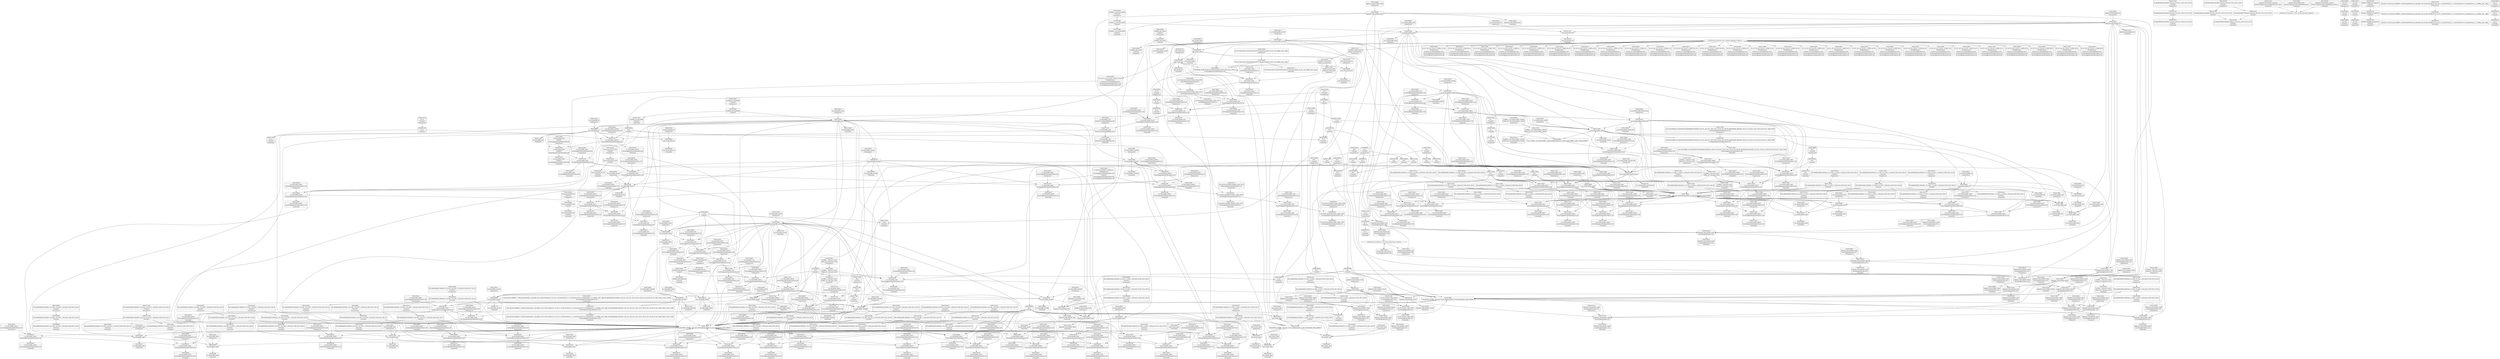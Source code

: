 digraph {
	CE0x51ce760 [shape=record,shape=Mrecord,label="{CE0x51ce760|aa_cred_profile:_tobool1|security/apparmor/include/context.h,100|*SummSink*}"]
	CE0x518af90 [shape=record,shape=Mrecord,label="{CE0x518af90|i32_0|*Constant*}"]
	CE0x5178e20 [shape=record,shape=Mrecord,label="{CE0x5178e20|__aa_current_profile:_tmp14|security/apparmor/include/context.h,138}"]
	CE0x515a420 [shape=record,shape=Mrecord,label="{CE0x515a420|__aa_current_profile:_if.end|*SummSink*}"]
	CE0x5173b00 [shape=record,shape=Mrecord,label="{CE0x5173b00|44:_i32,_48:_i16,_128:_i8*,_:_CMRE_64,72_|*MultipleSource*|Function::aa_cred_profile&Arg::cred::|security/apparmor/include/context.h,138|security/apparmor/include/context.h,99}"]
	CE0x517b730 [shape=record,shape=Mrecord,label="{CE0x517b730|i8*_getelementptr_inbounds_(_45_x_i8_,_45_x_i8_*_.str14,_i32_0,_i32_0)|*Constant*}"]
	CE0x519b6b0 [shape=record,shape=Mrecord,label="{CE0x519b6b0|44:_i32,_48:_i16,_128:_i8*,_:_CMRE_44,48_|*MultipleSource*|Function::aa_cred_profile&Arg::cred::|security/apparmor/include/context.h,138|security/apparmor/include/context.h,99}"]
	CE0x5153e50 [shape=record,shape=Mrecord,label="{CE0x5153e50|i64_3|*Constant*}"]
	CE0x5174f80 [shape=record,shape=Mrecord,label="{CE0x5174f80|__aa_current_profile:_tmp12|security/apparmor/include/context.h,138|*SummSource*}"]
	CE0x516d6b0 [shape=record,shape=Mrecord,label="{CE0x516d6b0|apparmor_task_setrlimit:_tmp3|security/apparmor/lsm.c,612|*SummSink*}"]
	CE0x516f220 [shape=record,shape=Mrecord,label="{CE0x516f220|i32_78|*Constant*}"]
	CE0x5174600 [shape=record,shape=Mrecord,label="{CE0x5174600|__aa_current_profile:_tmp10|security/apparmor/include/context.h,138|*SummSink*}"]
	CE0x5172250 [shape=record,shape=Mrecord,label="{CE0x5172250|__aa_current_profile:_tmp4|security/apparmor/include/context.h,138|*SummSource*}"]
	CE0x5174a20 [shape=record,shape=Mrecord,label="{CE0x5174a20|__aa_current_profile:_tmp11|security/apparmor/include/context.h,138|*SummSource*}"]
	CE0x517c580 [shape=record,shape=Mrecord,label="{CE0x517c580|i64*_getelementptr_inbounds_(_11_x_i64_,_11_x_i64_*___llvm_gcov_ctr58,_i64_0,_i64_10)|*Constant*}"]
	CE0x51c86f0 [shape=record,shape=Mrecord,label="{CE0x51c86f0|aa_cred_profile:_tmp4|*LoadInst*|security/apparmor/include/context.h,99|*SummSource*}"]
	CE0x5163140 [shape=record,shape=Mrecord,label="{CE0x5163140|i64_1|*Constant*|*SummSink*}"]
	CE0x51a4270 [shape=record,shape=Mrecord,label="{CE0x51a4270|aa_cred_profile:_tmp30|security/apparmor/include/context.h,100|*SummSource*}"]
	CE0x51ce350 [shape=record,shape=Mrecord,label="{CE0x51ce350|aa_cred_profile:_tmp12|security/apparmor/include/context.h,100|*SummSource*}"]
	CE0x518a7b0 [shape=record,shape=Mrecord,label="{CE0x518a7b0|aa_cred_profile:_if.end|*SummSink*}"]
	CE0x51b7e20 [shape=record,shape=Mrecord,label="{CE0x51b7e20|i8*_getelementptr_inbounds_(_36_x_i8_,_36_x_i8_*_.str12,_i32_0,_i32_0)|*Constant*}"]
	CE0x51ba450 [shape=record,shape=Mrecord,label="{CE0x51ba450|aa_cred_profile:_lnot.ext|security/apparmor/include/context.h,100}"]
	CE0x519a9b0 [shape=record,shape=Mrecord,label="{CE0x519a9b0|aa_cred_profile:_lnot|security/apparmor/include/context.h,100|*SummSource*}"]
	CE0x51bb690 [shape=record,shape=Mrecord,label="{CE0x51bb690|aa_cred_profile:_tmp11|security/apparmor/include/context.h,100|*SummSource*}"]
	CE0x51547b0 [shape=record,shape=Mrecord,label="{CE0x51547b0|apparmor_task_setrlimit:_tmp2|security/apparmor/lsm.c,612|*SummSink*}"]
	CE0x5177a30 [shape=record,shape=Mrecord,label="{CE0x5177a30|i64_6|*Constant*|*SummSource*}"]
	CE0x5183ce0 [shape=record,shape=Mrecord,label="{CE0x5183ce0|44:_i32,_48:_i16,_128:_i8*,_:_CMRE_88,89_|*MultipleSource*|Function::aa_cred_profile&Arg::cred::|security/apparmor/include/context.h,138|security/apparmor/include/context.h,99}"]
	CE0x51a27b0 [shape=record,shape=Mrecord,label="{CE0x51a27b0|apparmor_task_setrlimit:_new_rlim|Function::apparmor_task_setrlimit&Arg::new_rlim::|*SummSink*}"]
	CE0x516f2d0 [shape=record,shape=Mrecord,label="{CE0x516f2d0|i32_78|*Constant*|*SummSink*}"]
	CE0x519fe60 [shape=record,shape=Mrecord,label="{CE0x519fe60|i64*_getelementptr_inbounds_(_16_x_i64_,_16_x_i64_*___llvm_gcov_ctr46,_i64_0,_i64_12)|*Constant*}"]
	CE0x50f2c90 [shape=record,shape=Mrecord,label="{CE0x50f2c90|_ret_%struct.aa_profile*_%call4,_!dbg_!15494|security/apparmor/include/context.h,138|*SummSource*}"]
	CE0x51a1a90 [shape=record,shape=Mrecord,label="{CE0x51a1a90|aa_cred_profile:_tmp28|security/apparmor/include/context.h,100|*SummSink*}"]
	CE0x517c1e0 [shape=record,shape=Mrecord,label="{CE0x517c1e0|__aa_current_profile:_tmp18|security/apparmor/include/context.h,138|*SummSink*}"]
	CE0x516f510 [shape=record,shape=Mrecord,label="{CE0x516f510|aa_cred_profile:_entry|*SummSource*}"]
	CE0x51b3fb0 [shape=record,shape=Mrecord,label="{CE0x51b3fb0|aa_cred_profile:_tmp23|security/apparmor/include/context.h,100|*SummSource*}"]
	CE0x51738c0 [shape=record,shape=Mrecord,label="{CE0x51738c0|44:_i32,_48:_i16,_128:_i8*,_:_CMRE_56,64_|*MultipleSource*|Function::aa_cred_profile&Arg::cred::|security/apparmor/include/context.h,138|security/apparmor/include/context.h,99}"]
	CE0x516ea00 [shape=record,shape=Mrecord,label="{CE0x516ea00|GLOBAL:_get_current|*Constant*|*SummSink*}"]
	CE0x5187990 [shape=record,shape=Mrecord,label="{CE0x5187990|__aa_current_profile:_tmp7|security/apparmor/include/context.h,138|*SummSource*}"]
	CE0x5179f00 [shape=record,shape=Mrecord,label="{CE0x5179f00|__aa_current_profile:_tmp15|security/apparmor/include/context.h,138}"]
	CE0x51efa60 [shape=record,shape=Mrecord,label="{CE0x51efa60|apparmor_task_setrlimit:_task|Function::apparmor_task_setrlimit&Arg::task::|*SummSink*}"]
	CE0x517f9b0 [shape=record,shape=Mrecord,label="{CE0x517f9b0|__aa_current_profile:_tmp|*SummSource*}"]
	CE0x5171a90 [shape=record,shape=Mrecord,label="{CE0x5171a90|__aa_current_profile:_tobool|security/apparmor/include/context.h,138|*SummSource*}"]
	CE0x514b8c0 [shape=record,shape=Mrecord,label="{CE0x514b8c0|i32_0|*Constant*|*SummSource*}"]
	CE0x51630d0 [shape=record,shape=Mrecord,label="{CE0x51630d0|i64_1|*Constant*|*SummSource*}"]
	CE0x517baf0 [shape=record,shape=Mrecord,label="{CE0x517baf0|__aa_current_profile:_tmp17|security/apparmor/include/context.h,138}"]
	CE0x51551c0 [shape=record,shape=Mrecord,label="{CE0x51551c0|i64*_getelementptr_inbounds_(_5_x_i64_,_5_x_i64_*___llvm_gcov_ctr105,_i64_0,_i64_3)|*Constant*}"]
	CE0x519f230 [shape=record,shape=Mrecord,label="{CE0x519f230|aa_cred_profile:_tmp24|security/apparmor/include/context.h,100}"]
	CE0x5178990 [shape=record,shape=Mrecord,label="{CE0x5178990|__aa_current_profile:_tmp13|security/apparmor/include/context.h,138|*SummSink*}"]
	CE0x51aa080 [shape=record,shape=Mrecord,label="{CE0x51aa080|get_current:_tmp}"]
	CE0x5175740 [shape=record,shape=Mrecord,label="{CE0x5175740|i64*_getelementptr_inbounds_(_16_x_i64_,_16_x_i64_*___llvm_gcov_ctr46,_i64_0,_i64_1)|*Constant*}"]
	CE0x51a1da0 [shape=record,shape=Mrecord,label="{CE0x51a1da0|i64*_getelementptr_inbounds_(_16_x_i64_,_16_x_i64_*___llvm_gcov_ctr46,_i64_0,_i64_14)|*Constant*|*SummSink*}"]
	CE0x51c7610 [shape=record,shape=Mrecord,label="{CE0x51c7610|aa_cred_profile:_lor.end|*SummSink*}"]
	CE0x519a6a0 [shape=record,shape=Mrecord,label="{CE0x519a6a0|i1_true|*Constant*}"]
	CE0x5197940 [shape=record,shape=Mrecord,label="{CE0x5197940|aa_cred_profile:_tmp5|security/apparmor/include/context.h,99|*SummSource*}"]
	CE0x51872f0 [shape=record,shape=Mrecord,label="{CE0x51872f0|aa_cred_profile:_do.body}"]
	"CONST[source:2(external),value:2(dynamic)][purpose:{subject}]"
	CE0x51556e0 [shape=record,shape=Mrecord,label="{CE0x51556e0|apparmor_task_setrlimit:_tmp6|security/apparmor/lsm.c,612|*SummSource*}"]
	CE0x516ef60 [shape=record,shape=Mrecord,label="{CE0x516ef60|_ret_%struct.task_struct*_%tmp4,_!dbg_!15471|./arch/x86/include/asm/current.h,14|*SummSource*}"]
	CE0x51b3b50 [shape=record,shape=Mrecord,label="{CE0x51b3b50|i64*_getelementptr_inbounds_(_16_x_i64_,_16_x_i64_*___llvm_gcov_ctr46,_i64_0,_i64_10)|*Constant*|*SummSink*}"]
	CE0x5177fc0 [shape=record,shape=Mrecord,label="{CE0x5177fc0|aa_cred_profile:_tmp14|security/apparmor/include/context.h,100|*SummSink*}"]
	CE0x5186a40 [shape=record,shape=Mrecord,label="{CE0x5186a40|__aa_current_profile:_call3|security/apparmor/include/context.h,138|*SummSink*}"]
	CE0x51582a0 [shape=record,shape=Mrecord,label="{CE0x51582a0|apparmor_task_setrlimit:_tmp7|security/apparmor/lsm.c,613|*SummSource*}"]
	CE0x5189d40 [shape=record,shape=Mrecord,label="{CE0x5189d40|aa_cred_profile:_do.body|*SummSink*}"]
	CE0x5185170 [shape=record,shape=Mrecord,label="{CE0x5185170|get_current:_bb|*SummSource*}"]
	CE0x516f110 [shape=record,shape=Mrecord,label="{CE0x516f110|_ret_%struct.task_struct*_%tmp4,_!dbg_!15471|./arch/x86/include/asm/current.h,14|*SummSink*}"]
	CE0x5172b30 [shape=record,shape=Mrecord,label="{CE0x5172b30|__aa_current_profile:_tmp5|security/apparmor/include/context.h,138}"]
	CE0x516c760 [shape=record,shape=Mrecord,label="{CE0x516c760|apparmor_task_setrlimit:_error.0}"]
	CE0x51a0c50 [shape=record,shape=Mrecord,label="{CE0x51a0c50|aa_cred_profile:_tmp27|security/apparmor/include/context.h,100}"]
	CE0x5187600 [shape=record,shape=Mrecord,label="{CE0x5187600|__aa_current_profile:_tmp6|security/apparmor/include/context.h,138|*SummSink*}"]
	CE0x515cf50 [shape=record,shape=Mrecord,label="{CE0x515cf50|__aa_current_profile:_tobool1|security/apparmor/include/context.h,138}"]
	CE0x5160570 [shape=record,shape=Mrecord,label="{CE0x5160570|get_current:_tmp2}"]
	CE0x5152ad0 [shape=record,shape=Mrecord,label="{CE0x5152ad0|__aa_current_profile:_entry}"]
	CE0x5153de0 [shape=record,shape=Mrecord,label="{CE0x5153de0|apparmor_task_setrlimit:_cmp|security/apparmor/lsm.c,612|*SummSource*}"]
	CE0x5168890 [shape=record,shape=Mrecord,label="{CE0x5168890|_call_void_mcount()_#2}"]
	CE0x51b61a0 [shape=record,shape=Mrecord,label="{CE0x51b61a0|aa_cred_profile:_tmp21|security/apparmor/include/context.h,100}"]
	CE0x5183ae0 [shape=record,shape=Mrecord,label="{CE0x5183ae0|44:_i32,_48:_i16,_128:_i8*,_:_CMRE_80,88_|*MultipleSource*|Function::aa_cred_profile&Arg::cred::|security/apparmor/include/context.h,138|security/apparmor/include/context.h,99}"]
	CE0x51b4e60 [shape=record,shape=Mrecord,label="{CE0x51b4e60|aa_cred_profile:_tmp19|security/apparmor/include/context.h,100}"]
	CE0x51c9110 [shape=record,shape=Mrecord,label="{CE0x51c9110|aa_cred_profile:_tmp8|security/apparmor/include/context.h,100}"]
	CE0x5184990 [shape=record,shape=Mrecord,label="{CE0x5184990|__aa_current_profile:_do.body|*SummSink*}"]
	CE0x5177bf0 [shape=record,shape=Mrecord,label="{CE0x5177bf0|i64_6|*Constant*|*SummSink*}"]
	CE0x519aee0 [shape=record,shape=Mrecord,label="{CE0x519aee0|aa_cred_profile:_tmp13|*SummSource*}"]
	CE0x51cd310 [shape=record,shape=Mrecord,label="{CE0x51cd310|44:_i32,_48:_i16,_128:_i8*,_:_CMRE_152,160_|*MultipleSource*|Function::aa_cred_profile&Arg::cred::|security/apparmor/include/context.h,138|security/apparmor/include/context.h,99}"]
	CE0x5158310 [shape=record,shape=Mrecord,label="{CE0x5158310|apparmor_task_setrlimit:_tmp7|security/apparmor/lsm.c,613|*SummSink*}"]
	CE0x5197130 [shape=record,shape=Mrecord,label="{CE0x5197130|i64_3|*Constant*}"]
	CE0x519f930 [shape=record,shape=Mrecord,label="{CE0x519f930|aa_cred_profile:_tmp25|security/apparmor/include/context.h,100|*SummSource*}"]
	CE0x514cbc0 [shape=record,shape=Mrecord,label="{CE0x514cbc0|apparmor_task_setrlimit:_if.end}"]
	CE0x516d430 [shape=record,shape=Mrecord,label="{CE0x516d430|i64_2|*Constant*|*SummSink*}"]
	CE0x51b9480 [shape=record,shape=Mrecord,label="{CE0x51b9480|aa_cred_profile:_do.cond}"]
	CE0x5175ad0 [shape=record,shape=Mrecord,label="{CE0x5175ad0|i64_1|*Constant*}"]
	CE0x51af1e0 [shape=record,shape=Mrecord,label="{CE0x51af1e0|%struct.aa_task_cxt*_null|*Constant*|*SummSink*}"]
	CE0x5175d50 [shape=record,shape=Mrecord,label="{CE0x5175d50|__aa_current_profile:_tmp1|*SummSource*}"]
	CE0x519b470 [shape=record,shape=Mrecord,label="{CE0x519b470|44:_i32,_48:_i16,_128:_i8*,_:_CMRE_40,44_|*MultipleSource*|Function::aa_cred_profile&Arg::cred::|security/apparmor/include/context.h,138|security/apparmor/include/context.h,99}"]
	CE0x516da10 [shape=record,shape=Mrecord,label="{CE0x516da10|aa_cred_profile:_tmp15|security/apparmor/include/context.h,100|*SummSource*}"]
	CE0x5187830 [shape=record,shape=Mrecord,label="{CE0x5187830|__aa_current_profile:_tmp7|security/apparmor/include/context.h,138}"]
	CE0x5173d40 [shape=record,shape=Mrecord,label="{CE0x5173d40|44:_i32,_48:_i16,_128:_i8*,_:_CMRE_72,80_|*MultipleSource*|Function::aa_cred_profile&Arg::cred::|security/apparmor/include/context.h,138|security/apparmor/include/context.h,99}"]
	CE0x51c7500 [shape=record,shape=Mrecord,label="{CE0x51c7500|aa_cred_profile:_lor.end|*SummSource*}"]
	CE0x5186f80 [shape=record,shape=Mrecord,label="{CE0x5186f80|aa_cred_profile:_bb}"]
	CE0x5168c50 [shape=record,shape=Mrecord,label="{CE0x5168c50|_call_void_mcount()_#2|*SummSource*}"]
	CE0x51a1420 [shape=record,shape=Mrecord,label="{CE0x51a1420|i64*_getelementptr_inbounds_(_16_x_i64_,_16_x_i64_*___llvm_gcov_ctr46,_i64_0,_i64_13)|*Constant*|*SummSource*}"]
	CE0x51c9db0 [shape=record,shape=Mrecord,label="{CE0x51c9db0|44:_i32,_48:_i16,_128:_i8*,_:_CMRE_128,136_|*MultipleSource*|Function::aa_cred_profile&Arg::cred::|security/apparmor/include/context.h,138|security/apparmor/include/context.h,99}"]
	CE0x518ac60 [shape=record,shape=Mrecord,label="{CE0x518ac60|__aa_current_profile:_call|security/apparmor/include/context.h,138|*SummSink*}"]
	CE0x51797a0 [shape=record,shape=Mrecord,label="{CE0x51797a0|i1_true|*Constant*|*SummSink*}"]
	CE0x51b8aa0 [shape=record,shape=Mrecord,label="{CE0x51b8aa0|44:_i32,_48:_i16,_128:_i8*,_:_CMRE_0,4_|*MultipleSource*|Function::aa_cred_profile&Arg::cred::|security/apparmor/include/context.h,138|security/apparmor/include/context.h,99}"]
	CE0x51757b0 [shape=record,shape=Mrecord,label="{CE0x51757b0|i64*_getelementptr_inbounds_(_16_x_i64_,_16_x_i64_*___llvm_gcov_ctr46,_i64_0,_i64_1)|*Constant*|*SummSource*}"]
	CE0x517a840 [shape=record,shape=Mrecord,label="{CE0x517a840|__aa_current_profile:_tmp16|security/apparmor/include/context.h,138|*SummSink*}"]
	CE0x51b9510 [shape=record,shape=Mrecord,label="{CE0x51b9510|aa_cred_profile:_do.cond|*SummSource*}"]
	CE0x51a0a30 [shape=record,shape=Mrecord,label="{CE0x51a0a30|i64*_getelementptr_inbounds_(_16_x_i64_,_16_x_i64_*___llvm_gcov_ctr46,_i64_0,_i64_13)|*Constant*|*SummSink*}"]
	CE0x516d120 [shape=record,shape=Mrecord,label="{CE0x516d120|apparmor_task_setrlimit:_tmp9|security/apparmor/lsm.c,615|*SummSink*}"]
	CE0x51a3050 [shape=record,shape=Mrecord,label="{CE0x51a3050|aa_cred_profile:_tmp34|security/apparmor/include/context.h,101|*SummSource*}"]
	CE0x5168100 [shape=record,shape=Mrecord,label="{CE0x5168100|aa_cred_profile:_tmp2|*SummSource*}"]
	CE0x515a2a0 [shape=record,shape=Mrecord,label="{CE0x515a2a0|apparmor_task_setrlimit:_if.then|*SummSink*}"]
	CE0x518ad20 [shape=record,shape=Mrecord,label="{CE0x518ad20|__aa_current_profile:_tobool|security/apparmor/include/context.h,138|*SummSink*}"]
	CE0x5155f20 [shape=record,shape=Mrecord,label="{CE0x5155f20|GLOBAL:___llvm_gcov_ctr105|Global_var:__llvm_gcov_ctr105|*SummSink*}"]
	CE0x5168a80 [shape=record,shape=Mrecord,label="{CE0x5168a80|_call_void_mcount()_#2|*SummSink*}"]
	CE0x5187ef0 [shape=record,shape=Mrecord,label="{CE0x5187ef0|GLOBAL:___aa_current_profile.__warned|Global_var:__aa_current_profile.__warned}"]
	CE0x5196960 [shape=record,shape=Mrecord,label="{CE0x5196960|i64_1|*Constant*}"]
	CE0x5159ff0 [shape=record,shape=Mrecord,label="{CE0x5159ff0|COLLAPSED:_GCMRE___llvm_gcov_ctr105_internal_global_5_x_i64_zeroinitializer:_elem_0:default:}"]
	CE0x514f9e0 [shape=record,shape=Mrecord,label="{CE0x514f9e0|apparmor_task_setrlimit:_if.end|*SummSource*}"]
	CE0x51b67f0 [shape=record,shape=Mrecord,label="{CE0x51b67f0|_call_void_asm_sideeffect_1:_09ud2_0A.pushsection___bug_table,_22a_22_0A2:_09.long_1b_-_2b,_$_0:c_-_2b_0A_09.word_$_1:c_,_0_0A_09.org_2b+$_2:c_0A.popsection_,_i,i,i,_dirflag_,_fpsr_,_flags_(i8*_getelementptr_inbounds_(_36_x_i8_,_36_x_i8_*_.str12,_i32_0,_i32_0),_i32_100,_i64_12)_#2,_!dbg_!15490,_!srcloc_!15493|security/apparmor/include/context.h,100}"]
	CE0x51b2170 [shape=record,shape=Mrecord,label="{CE0x51b2170|i64*_getelementptr_inbounds_(_16_x_i64_,_16_x_i64_*___llvm_gcov_ctr46,_i64_0,_i64_7)|*Constant*|*SummSource*}"]
	CE0x5159f10 [shape=record,shape=Mrecord,label="{CE0x5159f10|apparmor_task_setrlimit:_tmp}"]
	CE0x51bb080 [shape=record,shape=Mrecord,label="{CE0x51bb080|44:_i32,_48:_i16,_128:_i8*,_:_CMRE_24,28_|*MultipleSource*|Function::aa_cred_profile&Arg::cred::|security/apparmor/include/context.h,138|security/apparmor/include/context.h,99}"]
	CE0x51ccc80 [shape=record,shape=Mrecord,label="{CE0x51ccc80|aa_cred_profile:_do.body6|*SummSource*}"]
	CE0x5171f10 [shape=record,shape=Mrecord,label="{CE0x5171f10|i64_2|*Constant*}"]
	CE0x5168be0 [shape=record,shape=Mrecord,label="{CE0x5168be0|_call_void_mcount()_#2}"]
	CE0x5168610 [shape=record,shape=Mrecord,label="{CE0x5168610|__aa_current_profile:_tmp3|*SummSink*}"]
	CE0x51a0720 [shape=record,shape=Mrecord,label="{CE0x51a0720|aa_cred_profile:_tmp26|security/apparmor/include/context.h,100|*SummSink*}"]
	CE0x519ab70 [shape=record,shape=Mrecord,label="{CE0x519ab70|aa_cred_profile:_lnot|security/apparmor/include/context.h,100|*SummSink*}"]
	CE0x51a9a00 [shape=record,shape=Mrecord,label="{CE0x51a9a00|get_current:_tmp4|./arch/x86/include/asm/current.h,14|*SummSink*}"]
	CE0x4ffb830 [shape=record,shape=Mrecord,label="{CE0x4ffb830|i64_2|*Constant*|*SummSource*}"]
	CE0x515d640 [shape=record,shape=Mrecord,label="{CE0x515d640|i64_4|*Constant*|*SummSource*}"]
	CE0x51bb140 [shape=record,shape=Mrecord,label="{CE0x51bb140|aa_cred_profile:_tmp10|security/apparmor/include/context.h,100|*SummSource*}"]
	CE0x5158840 [shape=record,shape=Mrecord,label="{CE0x5158840|apparmor_task_setrlimit:_tmp5|security/apparmor/lsm.c,612|*SummSource*}"]
	CE0x5153f10 [shape=record,shape=Mrecord,label="{CE0x5153f10|i64_3|*Constant*|*SummSource*}"]
	CE0x5181810 [shape=record,shape=Mrecord,label="{CE0x5181810|i8*_getelementptr_inbounds_(_36_x_i8_,_36_x_i8_*_.str12,_i32_0,_i32_0)|*Constant*}"]
	CE0x51aa9a0 [shape=record,shape=Mrecord,label="{CE0x51aa9a0|aa_cred_profile:_do.end|*SummSource*}"]
	CE0x517b380 [shape=record,shape=Mrecord,label="{CE0x517b380|_call_void_lockdep_rcu_suspicious(i8*_getelementptr_inbounds_(_36_x_i8_,_36_x_i8_*_.str12,_i32_0,_i32_0),_i32_138,_i8*_getelementptr_inbounds_(_45_x_i8_,_45_x_i8_*_.str14,_i32_0,_i32_0))_#7,_!dbg_!15483|security/apparmor/include/context.h,138|*SummSource*}"]
	CE0x51a06b0 [shape=record,shape=Mrecord,label="{CE0x51a06b0|aa_cred_profile:_tmp26|security/apparmor/include/context.h,100|*SummSource*}"]
	CE0x5178630 [shape=record,shape=Mrecord,label="{CE0x5178630|__aa_current_profile:_do.body}"]
	CE0x5179fe0 [shape=record,shape=Mrecord,label="{CE0x5179fe0|__aa_current_profile:_tmp15|security/apparmor/include/context.h,138|*SummSink*}"]
	CE0x51b37d0 [shape=record,shape=Mrecord,label="{CE0x51b37d0|aa_cred_profile:_tmp22|security/apparmor/include/context.h,100|*SummSource*}"]
	CE0x5156770 [shape=record,shape=Mrecord,label="{CE0x5156770|i64*_getelementptr_inbounds_(_11_x_i64_,_11_x_i64_*___llvm_gcov_ctr58,_i64_0,_i64_0)|*Constant*|*SummSink*}"]
	CE0x5156960 [shape=record,shape=Mrecord,label="{CE0x5156960|__aa_current_profile:_if.end}"]
	CE0x5174ba0 [shape=record,shape=Mrecord,label="{CE0x5174ba0|__aa_current_profile:_tmp11|security/apparmor/include/context.h,138|*SummSink*}"]
	CE0x51b99e0 [shape=record,shape=Mrecord,label="{CE0x51b99e0|aa_cred_profile:_lnot2|security/apparmor/include/context.h,100|*SummSource*}"]
	CE0x515a960 [shape=record,shape=Mrecord,label="{CE0x515a960|apparmor_task_setrlimit:_cmp|security/apparmor/lsm.c,612|*SummSink*}"]
	CE0x516fca0 [shape=record,shape=Mrecord,label="{CE0x516fca0|__aa_current_profile:_tmp21|security/apparmor/include/context.h,138}"]
	CE0x51a0640 [shape=record,shape=Mrecord,label="{CE0x51a0640|aa_cred_profile:_tmp26|security/apparmor/include/context.h,100}"]
	CE0x51a91f0 [shape=record,shape=Mrecord,label="{CE0x51a91f0|get_current:_tmp4|./arch/x86/include/asm/current.h,14}"]
	CE0x51682f0 [shape=record,shape=Mrecord,label="{CE0x51682f0|__aa_current_profile:_call|security/apparmor/include/context.h,138}"]
	CE0x519a830 [shape=record,shape=Mrecord,label="{CE0x519a830|aa_cred_profile:_lnot|security/apparmor/include/context.h,100}"]
	CE0x51b2dd0 [shape=record,shape=Mrecord,label="{CE0x51b2dd0|i64*_getelementptr_inbounds_(_16_x_i64_,_16_x_i64_*___llvm_gcov_ctr46,_i64_0,_i64_9)|*Constant*|*SummSink*}"]
	CE0x51a2410 [shape=record,shape=Mrecord,label="{CE0x51a2410|aa_cred_profile:_tmp33|security/apparmor/include/context.h,101|*SummSource*}"]
	CE0x516d2a0 [shape=record,shape=Mrecord,label="{CE0x516d2a0|apparmor_task_setrlimit:_tmp10|security/apparmor/lsm.c,615|*SummSink*}"]
	CE0x515ea70 [shape=record,shape=Mrecord,label="{CE0x515ea70|apparmor_task_setrlimit:_call|security/apparmor/lsm.c,609}"]
	CE0x517d540 [shape=record,shape=Mrecord,label="{CE0x517d540|__aa_current_profile:_tmp20|security/apparmor/include/context.h,138|*SummSink*}"]
	CE0x517af00 [shape=record,shape=Mrecord,label="{CE0x517af00|i8_1|*Constant*|*SummSink*}"]
	CE0x516e1b0 [shape=record,shape=Mrecord,label="{CE0x516e1b0|aa_cred_profile:_tmp16|security/apparmor/include/context.h,100|*SummSink*}"]
	CE0x51760a0 [shape=record,shape=Mrecord,label="{CE0x51760a0|i64*_getelementptr_inbounds_(_11_x_i64_,_11_x_i64_*___llvm_gcov_ctr58,_i64_0,_i64_1)|*Constant*}"]
	CE0x51b5140 [shape=record,shape=Mrecord,label="{CE0x51b5140|aa_cred_profile:_tmp19|security/apparmor/include/context.h,100|*SummSink*}"]
	CE0x51b6480 [shape=record,shape=Mrecord,label="{CE0x51b6480|aa_cred_profile:_tmp21|security/apparmor/include/context.h,100|*SummSink*}"]
	CE0x51bbd40 [shape=record,shape=Mrecord,label="{CE0x51bbd40|aa_cred_profile:_profile|security/apparmor/include/context.h,100|*SummSource*}"]
	CE0x51a19b0 [shape=record,shape=Mrecord,label="{CE0x51a19b0|aa_cred_profile:_tmp28|security/apparmor/include/context.h,100}"]
	CE0x516cc30 [shape=record,shape=Mrecord,label="{CE0x516cc30|i64*_getelementptr_inbounds_(_5_x_i64_,_5_x_i64_*___llvm_gcov_ctr105,_i64_0,_i64_4)|*Constant*}"]
	CE0x5173230 [shape=record,shape=Mrecord,label="{CE0x5173230|GLOBAL:_current_task|Global_var:current_task|*SummSource*}"]
	CE0x51a54c0 [shape=record,shape=Mrecord,label="{CE0x51a54c0|_ret_%struct.aa_profile*_%tmp34,_!dbg_!15510|security/apparmor/include/context.h,101|*SummSink*}"]
	CE0x51cd0d0 [shape=record,shape=Mrecord,label="{CE0x51cd0d0|44:_i32,_48:_i16,_128:_i8*,_:_CMRE_144,152_|*MultipleSource*|Function::aa_cred_profile&Arg::cred::|security/apparmor/include/context.h,138|security/apparmor/include/context.h,99}"]
	CE0x516ebf0 [shape=record,shape=Mrecord,label="{CE0x516ebf0|get_current:_entry|*SummSource*}"]
	CE0x519ef80 [shape=record,shape=Mrecord,label="{CE0x519ef80|aa_cred_profile:_tmp33|security/apparmor/include/context.h,101|*SummSink*}"]
	CE0x5169000 [shape=record,shape=Mrecord,label="{CE0x5169000|i64_0|*Constant*|*SummSink*}"]
	CE0x5198240 [shape=record,shape=Mrecord,label="{CE0x5198240|apparmor_task_setrlimit:_resource|Function::apparmor_task_setrlimit&Arg::resource::|*SummSink*}"]
	CE0x515dc00 [shape=record,shape=Mrecord,label="{CE0x515dc00|__aa_current_profile:_tmp9|security/apparmor/include/context.h,138}"]
	CE0x51a95d0 [shape=record,shape=Mrecord,label="{CE0x51a95d0|%struct.task_struct*_(%struct.task_struct**)*_asm_movq_%gs:$_1:P_,$0_,_r,im,_dirflag_,_fpsr_,_flags_|*SummSource*}"]
	CE0x5d15f30 [shape=record,shape=Mrecord,label="{CE0x5d15f30|i64_1|*Constant*}"]
	CE0x51702f0 [shape=record,shape=Mrecord,label="{CE0x51702f0|__aa_current_profile:_call4|security/apparmor/include/context.h,138}"]
	CE0x5156a60 [shape=record,shape=Mrecord,label="{CE0x5156a60|__aa_current_profile:_if.end|*SummSource*}"]
	CE0x5176e70 [shape=record,shape=Mrecord,label="{CE0x5176e70|aa_cred_profile:_expval|security/apparmor/include/context.h,100|*SummSink*}"]
	CE0x51c5720 [shape=record,shape=Mrecord,label="{CE0x51c5720|aa_cred_profile:_tmp5|security/apparmor/include/context.h,99}"]
	CE0x51c8270 [shape=record,shape=Mrecord,label="{CE0x51c8270|44:_i32,_48:_i16,_128:_i8*,_:_CMRE_32,36_|*MultipleSource*|Function::aa_cred_profile&Arg::cred::|security/apparmor/include/context.h,138|security/apparmor/include/context.h,99}"]
	CE0x519c6e0 [shape=record,shape=Mrecord,label="{CE0x519c6e0|aa_cred_profile:_tmp8|security/apparmor/include/context.h,100|*SummSink*}"]
	CE0x51c4ff0 [shape=record,shape=Mrecord,label="{CE0x51c4ff0|i64*_getelementptr_inbounds_(_16_x_i64_,_16_x_i64_*___llvm_gcov_ctr46,_i64_0,_i64_0)|*Constant*|*SummSink*}"]
	CE0x517ad40 [shape=record,shape=Mrecord,label="{CE0x517ad40|i8_1|*Constant*|*SummSource*}"]
	CE0x51a12a0 [shape=record,shape=Mrecord,label="{CE0x51a12a0|i64*_getelementptr_inbounds_(_16_x_i64_,_16_x_i64_*___llvm_gcov_ctr46,_i64_0,_i64_13)|*Constant*}"]
	CE0x5181b50 [shape=record,shape=Mrecord,label="{CE0x5181b50|i8*_getelementptr_inbounds_(_36_x_i8_,_36_x_i8_*_.str12,_i32_0,_i32_0)|*Constant*|*SummSource*}"]
	CE0x517c6e0 [shape=record,shape=Mrecord,label="{CE0x517c6e0|i64*_getelementptr_inbounds_(_11_x_i64_,_11_x_i64_*___llvm_gcov_ctr58,_i64_0,_i64_10)|*Constant*|*SummSource*}"]
	CE0x51b33e0 [shape=record,shape=Mrecord,label="{CE0x51b33e0|i64*_getelementptr_inbounds_(_16_x_i64_,_16_x_i64_*___llvm_gcov_ctr46,_i64_0,_i64_9)|*Constant*}"]
	CE0x51c7b70 [shape=record,shape=Mrecord,label="{CE0x51c7b70|i32_22|*Constant*|*SummSource*}"]
	CE0x51c7a00 [shape=record,shape=Mrecord,label="{CE0x51c7a00|i32_22|*Constant*|*SummSink*}"]
	CE0x515ff80 [shape=record,shape=Mrecord,label="{CE0x515ff80|aa_cred_profile:_do.end10|*SummSource*}"]
	CE0x5199170 [shape=record,shape=Mrecord,label="{CE0x5199170|aa_cred_profile:_tmp9|security/apparmor/include/context.h,100|*SummSink*}"]
	CE0x51c9930 [shape=record,shape=Mrecord,label="{CE0x51c9930|44:_i32,_48:_i16,_128:_i8*,_:_CMRE_112,120_|*MultipleSource*|Function::aa_cred_profile&Arg::cred::|security/apparmor/include/context.h,138|security/apparmor/include/context.h,99}"]
	CE0x517f440 [shape=record,shape=Mrecord,label="{CE0x517f440|aa_cred_profile:_tmp1}"]
	CE0x51734d0 [shape=record,shape=Mrecord,label="{CE0x51734d0|GLOBAL:_current_task|Global_var:current_task|*SummSink*}"]
	CE0x519bd50 [shape=record,shape=Mrecord,label="{CE0x519bd50|aa_cred_profile:_tmp29|security/apparmor/include/context.h,100|*SummSource*}"]
	CE0x51790e0 [shape=record,shape=Mrecord,label="{CE0x51790e0|__aa_current_profile:_tmp14|security/apparmor/include/context.h,138|*SummSink*}"]
	CE0x517b810 [shape=record,shape=Mrecord,label="{CE0x517b810|i8*_getelementptr_inbounds_(_45_x_i8_,_45_x_i8_*_.str14,_i32_0,_i32_0)|*Constant*|*SummSink*}"]
	CE0x515aab0 [shape=record,shape=Mrecord,label="{CE0x515aab0|GLOBAL:___aa_current_profile|*Constant*|*SummSource*}"]
	CE0x514c4e0 [shape=record,shape=Mrecord,label="{CE0x514c4e0|apparmor_task_setrlimit:_entry}"]
	CE0x5154200 [shape=record,shape=Mrecord,label="{CE0x5154200|apparmor_task_setrlimit:_mode|security/apparmor/lsm.c,612}"]
	CE0x5177db0 [shape=record,shape=Mrecord,label="{CE0x5177db0|i64_5|*Constant*}"]
	CE0x51b2b80 [shape=record,shape=Mrecord,label="{CE0x51b2b80|i32_100|*Constant*|*SummSource*}"]
	CE0x517dc70 [shape=record,shape=Mrecord,label="{CE0x517dc70|i64*_getelementptr_inbounds_(_11_x_i64_,_11_x_i64_*___llvm_gcov_ctr58,_i64_0,_i64_9)|*Constant*|*SummSource*}"]
	CE0x5170bc0 [shape=record,shape=Mrecord,label="{CE0x5170bc0|GLOBAL:_aa_cred_profile|*Constant*|*SummSource*}"]
	CE0x517ff50 [shape=record,shape=Mrecord,label="{CE0x517ff50|i64*_getelementptr_inbounds_(_16_x_i64_,_16_x_i64_*___llvm_gcov_ctr46,_i64_0,_i64_1)|*Constant*|*SummSink*}"]
	CE0x517f6c0 [shape=record,shape=Mrecord,label="{CE0x517f6c0|aa_cred_profile:_tmp1|*SummSink*}"]
	CE0x5184850 [shape=record,shape=Mrecord,label="{CE0x5184850|_call_void_mcount()_#2|*SummSink*}"]
	CE0x5158750 [shape=record,shape=Mrecord,label="{CE0x5158750|apparmor_task_setrlimit:_tmp5|security/apparmor/lsm.c,612}"]
	CE0x51824c0 [shape=record,shape=Mrecord,label="{CE0x51824c0|i32_138|*Constant*|*SummSink*}"]
	CE0x515db00 [shape=record,shape=Mrecord,label="{CE0x515db00|i64_5|*Constant*|*SummSink*}"]
	CE0x5158520 [shape=record,shape=Mrecord,label="{CE0x5158520|apparmor_task_setrlimit:_tmp8|security/apparmor/lsm.c,613|*SummSink*}"]
	CE0x519c930 [shape=record,shape=Mrecord,label="{CE0x519c930|aa_cred_profile:_tmp9|security/apparmor/include/context.h,100}"]
	CE0x5185050 [shape=record,shape=Mrecord,label="{CE0x5185050|get_current:_bb}"]
	CE0x516e580 [shape=record,shape=Mrecord,label="{CE0x516e580|aa_cred_profile:_tmp17|security/apparmor/include/context.h,100|*SummSource*}"]
	CE0x515e480 [shape=record,shape=Mrecord,label="{CE0x515e480|_ret_i32_%error.0,_!dbg_!15482|security/apparmor/lsm.c,615|*SummSource*}"]
	CE0x51a4ac0 [shape=record,shape=Mrecord,label="{CE0x51a4ac0|aa_cred_profile:_tmp31|security/apparmor/include/context.h,100|*SummSink*}"]
	CE0x517bd40 [shape=record,shape=Mrecord,label="{CE0x517bd40|i64*_getelementptr_inbounds_(_11_x_i64_,_11_x_i64_*___llvm_gcov_ctr58,_i64_0,_i64_10)|*Constant*|*SummSink*}"]
	CE0x5168970 [shape=record,shape=Mrecord,label="{CE0x5168970|_call_void_mcount()_#2|*SummSource*}"]
	CE0x515d150 [shape=record,shape=Mrecord,label="{CE0x515d150|__aa_current_profile:_tobool1|security/apparmor/include/context.h,138|*SummSink*}"]
	CE0x516d890 [shape=record,shape=Mrecord,label="{CE0x516d890|aa_cred_profile:_tmp15|security/apparmor/include/context.h,100}"]
	CE0x515d020 [shape=record,shape=Mrecord,label="{CE0x515d020|__aa_current_profile:_tobool1|security/apparmor/include/context.h,138|*SummSource*}"]
	CE0x5171db0 [shape=record,shape=Mrecord,label="{CE0x5171db0|i64_3|*Constant*}"]
	CE0x51a42e0 [shape=record,shape=Mrecord,label="{CE0x51a42e0|aa_cred_profile:_tmp30|security/apparmor/include/context.h,100|*SummSink*}"]
	CE0x517f030 [shape=record,shape=Mrecord,label="{CE0x517f030|__aa_current_profile:_land.lhs.true2|*SummSource*}"]
	CE0x51b8630 [shape=record,shape=Mrecord,label="{CE0x51b8630|aa_cred_profile:_security|security/apparmor/include/context.h,99|*SummSource*}"]
	CE0x5178920 [shape=record,shape=Mrecord,label="{CE0x5178920|__aa_current_profile:_tmp13|security/apparmor/include/context.h,138|*SummSource*}"]
	CE0x5199630 [shape=record,shape=Mrecord,label="{CE0x5199630|i64*_getelementptr_inbounds_(_16_x_i64_,_16_x_i64_*___llvm_gcov_ctr46,_i64_0,_i64_4)|*Constant*|*SummSource*}"]
	CE0x5196a50 [shape=record,shape=Mrecord,label="{CE0x5196a50|get_current:_tmp1}"]
	CE0x514bea0 [shape=record,shape=Mrecord,label="{CE0x514bea0|apparmor_task_setrlimit:_entry|*SummSource*}"]
	CE0x5187b50 [shape=record,shape=Mrecord,label="{CE0x5187b50|__aa_current_profile:_tmp7|security/apparmor/include/context.h,138|*SummSink*}"]
	CE0x5170a40 [shape=record,shape=Mrecord,label="{CE0x5170a40|GLOBAL:_aa_cred_profile|*Constant*|*SummSink*}"]
	CE0x51a5350 [shape=record,shape=Mrecord,label="{CE0x51a5350|_ret_%struct.aa_profile*_%tmp34,_!dbg_!15510|security/apparmor/include/context.h,101}"]
	CE0x51b4660 [shape=record,shape=Mrecord,label="{CE0x51b4660|i64*_getelementptr_inbounds_(_16_x_i64_,_16_x_i64_*___llvm_gcov_ctr46,_i64_0,_i64_10)|*Constant*|*SummSource*}"]
	CE0x50f07d0 [shape=record,shape=Mrecord,label="{CE0x50f07d0|__aa_current_profile:_entry|*SummSink*}"]
	CE0x5182340 [shape=record,shape=Mrecord,label="{CE0x5182340|GLOBAL:_lockdep_rcu_suspicious|*Constant*|*SummSink*}"]
	CE0x51708e0 [shape=record,shape=Mrecord,label="{CE0x51708e0|GLOBAL:_aa_cred_profile|*Constant*}"]
	CE0x50f06c0 [shape=record,shape=Mrecord,label="{CE0x50f06c0|__aa_current_profile:_entry|*SummSource*}"]
	CE0x515da30 [shape=record,shape=Mrecord,label="{CE0x515da30|i64_5|*Constant*|*SummSource*}"]
	CE0x5199fd0 [shape=record,shape=Mrecord,label="{CE0x5199fd0|%struct.aa_profile*_null|*Constant*}"]
	CE0x5180220 [shape=record,shape=Mrecord,label="{CE0x5180220|i64*_getelementptr_inbounds_(_11_x_i64_,_11_x_i64_*___llvm_gcov_ctr58,_i64_0,_i64_0)|*Constant*}"]
	CE0x5157c40 [shape=record,shape=Mrecord,label="{CE0x5157c40|apparmor_task_setrlimit:_call1|security/apparmor/lsm.c,613}"]
	CE0x51589e0 [shape=record,shape=Mrecord,label="{CE0x51589e0|apparmor_task_setrlimit:_tmp5|security/apparmor/lsm.c,612|*SummSink*}"]
	CE0x51b7fa0 [shape=record,shape=Mrecord,label="{CE0x51b7fa0|aa_cred_profile:_lor.rhs}"]
	CE0x5179480 [shape=record,shape=Mrecord,label="{CE0x5179480|i1_true|*Constant*}"]
	CE0x5196ed0 [shape=record,shape=Mrecord,label="{CE0x5196ed0|aa_cred_profile:_tobool|security/apparmor/include/context.h,100|*SummSink*}"]
	CE0x514b850 [shape=record,shape=Mrecord,label="{CE0x514b850|i32_0|*Constant*|*SummSink*}"]
	CE0x5189000 [shape=record,shape=Mrecord,label="{CE0x5189000|aa_cred_profile:_if.then|*SummSource*}"]
	CE0x51ba5d0 [shape=record,shape=Mrecord,label="{CE0x51ba5d0|aa_cred_profile:_lnot.ext|security/apparmor/include/context.h,100|*SummSource*}"]
	CE0x517f140 [shape=record,shape=Mrecord,label="{CE0x517f140|__aa_current_profile:_land.lhs.true2|*SummSink*}"]
	CE0x51cdab0 [shape=record,shape=Mrecord,label="{CE0x51cdab0|0:_%struct.aa_profile*,_:_CMRE_0,8_|*MultipleSource*|security/apparmor/include/context.h,99|*LoadInst*|security/apparmor/include/context.h,99|security/apparmor/include/context.h,100}"]
	CE0x517f4b0 [shape=record,shape=Mrecord,label="{CE0x517f4b0|aa_cred_profile:_tmp1|*SummSource*}"]
	CE0x514b7e0 [shape=record,shape=Mrecord,label="{CE0x514b7e0|i32_0|*Constant*}"]
	"CONST[source:0(mediator),value:2(dynamic)][purpose:{subject}]"
	CE0x515a9f0 [shape=record,shape=Mrecord,label="{CE0x515a9f0|GLOBAL:___aa_current_profile|*Constant*}"]
	CE0x50f2db0 [shape=record,shape=Mrecord,label="{CE0x50f2db0|_ret_%struct.aa_profile*_%call4,_!dbg_!15494|security/apparmor/include/context.h,138}"]
	CE0x517fcd0 [shape=record,shape=Mrecord,label="{CE0x517fcd0|COLLAPSED:_GCMRE___llvm_gcov_ctr46_internal_global_16_x_i64_zeroinitializer:_elem_0:default:}"]
	CE0x5176ee0 [shape=record,shape=Mrecord,label="{CE0x5176ee0|i64*_getelementptr_inbounds_(_16_x_i64_,_16_x_i64_*___llvm_gcov_ctr46,_i64_0,_i64_7)|*Constant*|*SummSink*}"]
	CE0x517b310 [shape=record,shape=Mrecord,label="{CE0x517b310|_call_void_lockdep_rcu_suspicious(i8*_getelementptr_inbounds_(_36_x_i8_,_36_x_i8_*_.str12,_i32_0,_i32_0),_i32_138,_i8*_getelementptr_inbounds_(_45_x_i8_,_45_x_i8_*_.str14,_i32_0,_i32_0))_#7,_!dbg_!15483|security/apparmor/include/context.h,138}"]
	CE0x516f690 [shape=record,shape=Mrecord,label="{CE0x516f690|__aa_current_profile:_cred|security/apparmor/include/context.h,138|*SummSource*}"]
	CE0x51a4200 [shape=record,shape=Mrecord,label="{CE0x51a4200|aa_cred_profile:_tmp30|security/apparmor/include/context.h,100}"]
	CE0x5155850 [shape=record,shape=Mrecord,label="{CE0x5155850|apparmor_task_setrlimit:_tmp6|security/apparmor/lsm.c,612|*SummSink*}"]
	CE0x5199cc0 [shape=record,shape=Mrecord,label="{CE0x5199cc0|aa_cred_profile:_tmp10|security/apparmor/include/context.h,100}"]
	CE0x5172090 [shape=record,shape=Mrecord,label="{CE0x5172090|__aa_current_profile:_tmp4|security/apparmor/include/context.h,138}"]
	CE0x51b7d70 [shape=record,shape=Mrecord,label="{CE0x51b7d70|void_(i8*,_i32,_i64)*_asm_sideeffect_1:_09ud2_0A.pushsection___bug_table,_22a_22_0A2:_09.long_1b_-_2b,_$_0:c_-_2b_0A_09.word_$_1:c_,_0_0A_09.org_2b+$_2:c_0A.popsection_,_i,i,i,_dirflag_,_fpsr_,_flags_|*SummSink*}"]
	CE0x51560e0 [shape=record,shape=Mrecord,label="{CE0x51560e0|i64_0|*Constant*|*SummSource*}"]
	CE0x51af350 [shape=record,shape=Mrecord,label="{CE0x51af350|aa_cred_profile:_tmp6|security/apparmor/include/context.h,100|*SummSink*}"]
	CE0x51b4950 [shape=record,shape=Mrecord,label="{CE0x51b4950|aa_cred_profile:_tmp18|security/apparmor/include/context.h,100}"]
	CE0x5180600 [shape=record,shape=Mrecord,label="{CE0x5180600|aa_cred_profile:_do.body5}"]
	CE0x51aaa80 [shape=record,shape=Mrecord,label="{CE0x51aaa80|get_current:_tmp|*SummSink*}"]
	CE0x516fb40 [shape=record,shape=Mrecord,label="{CE0x516fb40|COLLAPSED:_GCRE_current_task_external_global_%struct.task_struct*:_elem_0::|security/apparmor/include/context.h,138}"]
	CE0x517f940 [shape=record,shape=Mrecord,label="{CE0x517f940|COLLAPSED:_GCMRE___llvm_gcov_ctr58_internal_global_11_x_i64_zeroinitializer:_elem_0:default:}"]
	CE0x51a97c0 [shape=record,shape=Mrecord,label="{CE0x51a97c0|%struct.task_struct*_(%struct.task_struct**)*_asm_movq_%gs:$_1:P_,$0_,_r,im,_dirflag_,_fpsr_,_flags_|*SummSink*}"]
	CE0x51764e0 [shape=record,shape=Mrecord,label="{CE0x51764e0|aa_cred_profile:_conv|security/apparmor/include/context.h,100|*SummSource*}"]
	CE0x51564e0 [shape=record,shape=Mrecord,label="{CE0x51564e0|apparmor_task_setrlimit:_call|security/apparmor/lsm.c,609|*SummSink*}"]
	CE0x5199d30 [shape=record,shape=Mrecord,label="{CE0x5199d30|aa_cred_profile:_tmp10|security/apparmor/include/context.h,100|*SummSink*}"]
	CE0x51631e0 [shape=record,shape=Mrecord,label="{CE0x51631e0|apparmor_task_setrlimit:_tmp1|*SummSource*}"]
	CE0x51bb350 [shape=record,shape=Mrecord,label="{CE0x51bb350|aa_cred_profile:_tobool1|security/apparmor/include/context.h,100|*SummSource*}"]
	CE0x5157870 [shape=record,shape=Mrecord,label="{CE0x5157870|apparmor_task_setrlimit:_tmp8|security/apparmor/lsm.c,613|*SummSource*}"]
	CE0x516dbd0 [shape=record,shape=Mrecord,label="{CE0x516dbd0|aa_cred_profile:_tmp15|security/apparmor/include/context.h,100|*SummSink*}"]
	CE0x515d960 [shape=record,shape=Mrecord,label="{CE0x515d960|i64_5|*Constant*}"]
	CE0x5189c30 [shape=record,shape=Mrecord,label="{CE0x5189c30|aa_cred_profile:_do.body|*SummSource*}"]
	CE0x5179f70 [shape=record,shape=Mrecord,label="{CE0x5179f70|__aa_current_profile:_tmp15|security/apparmor/include/context.h,138|*SummSource*}"]
	CE0x5184390 [shape=record,shape=Mrecord,label="{CE0x5184390|__aa_current_profile:_land.lhs.true|*SummSink*}"]
	CE0x51b5630 [shape=record,shape=Mrecord,label="{CE0x51b5630|i64*_getelementptr_inbounds_(_16_x_i64_,_16_x_i64_*___llvm_gcov_ctr46,_i64_0,_i64_8)|*Constant*|*SummSource*}"]
	CE0x5185100 [shape=record,shape=Mrecord,label="{CE0x5185100|get_current:_bb|*SummSink*}"]
	CE0x51a31d0 [shape=record,shape=Mrecord,label="{CE0x51a31d0|aa_cred_profile:_tmp34|security/apparmor/include/context.h,101|*SummSink*}"]
	CE0x51b9e80 [shape=record,shape=Mrecord,label="{CE0x51b9e80|aa_cred_profile:_lnot3|security/apparmor/include/context.h,100}"]
	CE0x517f280 [shape=record,shape=Mrecord,label="{CE0x517f280|__aa_current_profile:_if.then}"]
	CE0x519b220 [shape=record,shape=Mrecord,label="{CE0x519b220|aa_cred_profile:_do.body6|*SummSink*}"]
	CE0x51b82c0 [shape=record,shape=Mrecord,label="{CE0x51b82c0|aa_cred_profile:_do.end8|*SummSource*}"]
	CE0x51788b0 [shape=record,shape=Mrecord,label="{CE0x51788b0|__aa_current_profile:_tmp13|security/apparmor/include/context.h,138}"]
	CE0x5154b10 [shape=record,shape=Mrecord,label="{CE0x5154b10|apparmor_task_setrlimit:_call|security/apparmor/lsm.c,609|*SummSource*}"]
	CE0x5154d20 [shape=record,shape=Mrecord,label="{CE0x5154d20|i64*_getelementptr_inbounds_(_5_x_i64_,_5_x_i64_*___llvm_gcov_ctr105,_i64_0,_i64_0)|*Constant*}"]
	CE0x51a0f30 [shape=record,shape=Mrecord,label="{CE0x51a0f30|aa_cred_profile:_tmp27|security/apparmor/include/context.h,100|*SummSink*}"]
	CE0x5168090 [shape=record,shape=Mrecord,label="{CE0x5168090|aa_cred_profile:_tmp2}"]
	CE0x5163060 [shape=record,shape=Mrecord,label="{CE0x5163060|apparmor_task_setrlimit:_tmp|*SummSink*}"]
	CE0x5188050 [shape=record,shape=Mrecord,label="{CE0x5188050|GLOBAL:___aa_current_profile.__warned|Global_var:__aa_current_profile.__warned|*SummSource*}"]
	CE0x516f700 [shape=record,shape=Mrecord,label="{CE0x516f700|__aa_current_profile:_cred|security/apparmor/include/context.h,138|*SummSink*}"]
	CE0x5170d20 [shape=record,shape=Mrecord,label="{CE0x5170d20|aa_cred_profile:_entry}"]
	CE0x51975f0 [shape=record,shape=Mrecord,label="{CE0x51975f0|i64_2|*Constant*}"]
	CE0x5184a00 [shape=record,shape=Mrecord,label="{CE0x5184a00|__aa_current_profile:_bb}"]
	CE0x5198fb0 [shape=record,shape=Mrecord,label="{CE0x5198fb0|i64*_getelementptr_inbounds_(_16_x_i64_,_16_x_i64_*___llvm_gcov_ctr46,_i64_0,_i64_4)|*Constant*|*SummSink*}"]
	CE0x51b6970 [shape=record,shape=Mrecord,label="{CE0x51b6970|_call_void_asm_sideeffect_1:_09ud2_0A.pushsection___bug_table,_22a_22_0A2:_09.long_1b_-_2b,_$_0:c_-_2b_0A_09.word_$_1:c_,_0_0A_09.org_2b+$_2:c_0A.popsection_,_i,i,i,_dirflag_,_fpsr_,_flags_(i8*_getelementptr_inbounds_(_36_x_i8_,_36_x_i8_*_.str12,_i32_0,_i32_0),_i32_100,_i64_12)_#2,_!dbg_!15490,_!srcloc_!15493|security/apparmor/include/context.h,100|*SummSource*}"]
	CE0x51607d0 [shape=record,shape=Mrecord,label="{CE0x51607d0|i64*_getelementptr_inbounds_(_2_x_i64_,_2_x_i64_*___llvm_gcov_ctr112,_i64_0,_i64_1)|*Constant*}"]
	CE0x5172600 [shape=record,shape=Mrecord,label="{CE0x5172600|i64_0|*Constant*}"]
	CE0x517a680 [shape=record,shape=Mrecord,label="{CE0x517a680|__aa_current_profile:_tmp16|security/apparmor/include/context.h,138|*SummSource*}"]
	CE0x517fd40 [shape=record,shape=Mrecord,label="{CE0x517fd40|aa_cred_profile:_tmp|*SummSource*}"]
	CE0x5172920 [shape=record,shape=Mrecord,label="{CE0x5172920|GLOBAL:___llvm_gcov_ctr58|Global_var:__llvm_gcov_ctr58|*SummSource*}"]
	CE0x5177520 [shape=record,shape=Mrecord,label="{CE0x5177520|aa_cred_profile:_tobool4|security/apparmor/include/context.h,100|*SummSource*}"]
	CE0x5170de0 [shape=record,shape=Mrecord,label="{CE0x5170de0|aa_cred_profile:_entry|*SummSink*}"]
	CE0x51822d0 [shape=record,shape=Mrecord,label="{CE0x51822d0|GLOBAL:_lockdep_rcu_suspicious|*Constant*|*SummSource*}"]
	CE0x5176d70 [shape=record,shape=Mrecord,label="{CE0x5176d70|aa_cred_profile:_expval|security/apparmor/include/context.h,100}"]
	CE0x51b8700 [shape=record,shape=Mrecord,label="{CE0x51b8700|aa_cred_profile:_security|security/apparmor/include/context.h,99|*SummSink*}"]
	CE0x519c560 [shape=record,shape=Mrecord,label="{CE0x519c560|aa_cred_profile:_tmp8|security/apparmor/include/context.h,100|*SummSource*}"]
	CE0x51babb0 [shape=record,shape=Mrecord,label="{CE0x51babb0|44:_i32,_48:_i16,_128:_i8*,_:_CMRE_4,8_|*MultipleSource*|Function::aa_cred_profile&Arg::cred::|security/apparmor/include/context.h,138|security/apparmor/include/context.h,99}"]
	CE0x5188210 [shape=record,shape=Mrecord,label="{CE0x5188210|GLOBAL:___aa_current_profile.__warned|Global_var:__aa_current_profile.__warned|*SummSink*}"]
	CE0x51742e0 [shape=record,shape=Mrecord,label="{CE0x51742e0|__aa_current_profile:_tmp10|security/apparmor/include/context.h,138}"]
	CE0x51bb010 [shape=record,shape=Mrecord,label="{CE0x51bb010|44:_i32,_48:_i16,_128:_i8*,_:_CMRE_20,24_|*MultipleSource*|Function::aa_cred_profile&Arg::cred::|security/apparmor/include/context.h,138|security/apparmor/include/context.h,99}"]
	CE0x519a380 [shape=record,shape=Mrecord,label="{CE0x519a380|aa_cred_profile:_expval|security/apparmor/include/context.h,100|*SummSource*}"]
	CE0x5170050 [shape=record,shape=Mrecord,label="{CE0x5170050|__aa_current_profile:_tmp21|security/apparmor/include/context.h,138|*SummSink*}"]
	CE0x51a2ef0 [shape=record,shape=Mrecord,label="{CE0x51a2ef0|aa_cred_profile:_tmp34|security/apparmor/include/context.h,101}"]
	CE0x51559b0 [shape=record,shape=Mrecord,label="{CE0x51559b0|apparmor_task_setrlimit:_mode|security/apparmor/lsm.c,612|*SummSource*}"]
	CE0x51c8b20 [shape=record,shape=Mrecord,label="{CE0x51c8b20|aa_cred_profile:_tmp7|security/apparmor/include/context.h,100}"]
	CE0x5158f20 [shape=record,shape=Mrecord,label="{CE0x5158f20|apparmor_task_setrlimit:_bb}"]
	CE0x516ed50 [shape=record,shape=Mrecord,label="{CE0x516ed50|get_current:_entry|*SummSink*}"]
	CE0x51b9ae0 [shape=record,shape=Mrecord,label="{CE0x51b9ae0|aa_cred_profile:_lnot2|security/apparmor/include/context.h,100|*SummSink*}"]
	CE0x5160650 [shape=record,shape=Mrecord,label="{CE0x5160650|get_current:_tmp2|*SummSink*}"]
	CE0x51691a0 [shape=record,shape=Mrecord,label="{CE0x51691a0|_call_void_mcount()_#2|*SummSource*}"]
	CE0x518a9c0 [shape=record,shape=Mrecord,label="{CE0x518a9c0|i64*_getelementptr_inbounds_(_16_x_i64_,_16_x_i64_*___llvm_gcov_ctr46,_i64_0,_i64_0)|*Constant*|*SummSource*}"]
	CE0x5184dc0 [shape=record,shape=Mrecord,label="{CE0x5184dc0|get_current:_tmp1|*SummSource*}"]
	CE0x51b6b30 [shape=record,shape=Mrecord,label="{CE0x51b6b30|_call_void_asm_sideeffect_1:_09ud2_0A.pushsection___bug_table,_22a_22_0A2:_09.long_1b_-_2b,_$_0:c_-_2b_0A_09.word_$_1:c_,_0_0A_09.org_2b+$_2:c_0A.popsection_,_i,i,i,_dirflag_,_fpsr_,_flags_(i8*_getelementptr_inbounds_(_36_x_i8_,_36_x_i8_*_.str12,_i32_0,_i32_0),_i32_100,_i64_12)_#2,_!dbg_!15490,_!srcloc_!15493|security/apparmor/include/context.h,100|*SummSink*}"]
	CE0x51b30b0 [shape=record,shape=Mrecord,label="{CE0x51b30b0|i64_12|*Constant*|*SummSource*}"]
	CE0x5186df0 [shape=record,shape=Mrecord,label="{CE0x5186df0|GLOBAL:_get_current|*Constant*}"]
	CE0x515e540 [shape=record,shape=Mrecord,label="{CE0x515e540|apparmor_task_setrlimit:_tmp1}"]
	CE0x51b5c30 [shape=record,shape=Mrecord,label="{CE0x51b5c30|aa_cred_profile:_tmp20|security/apparmor/include/context.h,100|*SummSource*}"]
	CE0x51b62c0 [shape=record,shape=Mrecord,label="{CE0x51b62c0|aa_cred_profile:_tmp21|security/apparmor/include/context.h,100|*SummSource*}"]
	CE0x5189900 [shape=record,shape=Mrecord,label="{CE0x5189900|__aa_current_profile:_tmp2}"]
	CE0x516e820 [shape=record,shape=Mrecord,label="{CE0x516e820|GLOBAL:_get_current|*Constant*|*SummSource*}"]
	CE0x51b3760 [shape=record,shape=Mrecord,label="{CE0x51b3760|aa_cred_profile:_tmp22|security/apparmor/include/context.h,100}"]
	CE0x519e480 [shape=record,shape=Mrecord,label="{CE0x519e480|i64*_getelementptr_inbounds_(_16_x_i64_,_16_x_i64_*___llvm_gcov_ctr46,_i64_0,_i64_15)|*Constant*}"]
	CE0x51b9740 [shape=record,shape=Mrecord,label="{CE0x51b9740|aa_cred_profile:_tmp13|*SummSink*}"]
	CE0x51b4f80 [shape=record,shape=Mrecord,label="{CE0x51b4f80|aa_cred_profile:_tmp19|security/apparmor/include/context.h,100|*SummSource*}"]
	CE0x517fc60 [shape=record,shape=Mrecord,label="{CE0x517fc60|aa_cred_profile:_tmp}"]
	CE0x51c9b70 [shape=record,shape=Mrecord,label="{CE0x51c9b70|44:_i32,_48:_i16,_128:_i8*,_:_CMRE_120,128_|*MultipleSource*|Function::aa_cred_profile&Arg::cred::|security/apparmor/include/context.h,138|security/apparmor/include/context.h,99}"]
	CE0x51c7900 [shape=record,shape=Mrecord,label="{CE0x51c7900|i32_22|*Constant*}"]
	CE0x5171150 [shape=record,shape=Mrecord,label="{CE0x5171150|aa_cred_profile:_cred|Function::aa_cred_profile&Arg::cred::}"]
	CE0x5175140 [shape=record,shape=Mrecord,label="{CE0x5175140|__aa_current_profile:_tmp12|security/apparmor/include/context.h,138|*SummSink*}"]
	CE0x515a670 [shape=record,shape=Mrecord,label="{CE0x515a670|__aa_current_profile:_do.end|*SummSource*}"]
	CE0x51778d0 [shape=record,shape=Mrecord,label="{CE0x51778d0|i64_6|*Constant*}"]
	CE0x51773a0 [shape=record,shape=Mrecord,label="{CE0x51773a0|aa_cred_profile:_tobool4|security/apparmor/include/context.h,100}"]
	CE0x51a0d70 [shape=record,shape=Mrecord,label="{CE0x51a0d70|aa_cred_profile:_tmp27|security/apparmor/include/context.h,100|*SummSource*}"]
	CE0x51795e0 [shape=record,shape=Mrecord,label="{CE0x51795e0|i1_true|*Constant*|*SummSource*}"]
	CE0x51bbbc0 [shape=record,shape=Mrecord,label="{CE0x51bbbc0|aa_cred_profile:_profile|security/apparmor/include/context.h,100}"]
	CE0x51b49c0 [shape=record,shape=Mrecord,label="{CE0x51b49c0|aa_cred_profile:_tmp18|security/apparmor/include/context.h,100|*SummSource*}"]
	CE0x51ccb80 [shape=record,shape=Mrecord,label="{CE0x51ccb80|aa_cred_profile:_do.body6}"]
	CE0x51a9480 [shape=record,shape=Mrecord,label="{CE0x51a9480|get_current:_tmp3|*SummSink*}"]
	CE0x5189e50 [shape=record,shape=Mrecord,label="{CE0x5189e50|aa_cred_profile:_if.end}"]
	CE0x516d5e0 [shape=record,shape=Mrecord,label="{CE0x516d5e0|i64_0|*Constant*}"]
	CE0x51ce590 [shape=record,shape=Mrecord,label="{CE0x51ce590|aa_cred_profile:_tmp12|security/apparmor/include/context.h,100|*SummSink*}"]
	CE0x51735d0 [shape=record,shape=Mrecord,label="{CE0x51735d0|aa_cred_profile:_do.body5|*SummSink*}"]
	CE0x51b4170 [shape=record,shape=Mrecord,label="{CE0x51b4170|aa_cred_profile:_tmp23|security/apparmor/include/context.h,100|*SummSink*}"]
	CE0x51a2250 [shape=record,shape=Mrecord,label="{CE0x51a2250|aa_cred_profile:_tmp33|security/apparmor/include/context.h,101}"]
	CE0x5160090 [shape=record,shape=Mrecord,label="{CE0x5160090|aa_cred_profile:_do.end10|*SummSink*}"]
	CE0x5171910 [shape=record,shape=Mrecord,label="{CE0x5171910|__aa_current_profile:_tobool|security/apparmor/include/context.h,138}"]
	CE0x518a900 [shape=record,shape=Mrecord,label="{CE0x518a900|i64*_getelementptr_inbounds_(_16_x_i64_,_16_x_i64_*___llvm_gcov_ctr46,_i64_0,_i64_0)|*Constant*}"]
	CE0x5158d00 [shape=record,shape=Mrecord,label="{CE0x5158d00|i64*_getelementptr_inbounds_(_5_x_i64_,_5_x_i64_*___llvm_gcov_ctr105,_i64_0,_i64_0)|*Constant*|*SummSource*}"]
	CE0x5176350 [shape=record,shape=Mrecord,label="{CE0x5176350|aa_cred_profile:_conv|security/apparmor/include/context.h,100}"]
	CE0x5155a20 [shape=record,shape=Mrecord,label="{CE0x5155a20|COLLAPSED:_CRE:_elem_0::|security/apparmor/lsm.c,612}"]
	CE0x5187050 [shape=record,shape=Mrecord,label="{CE0x5187050|aa_cred_profile:_bb|*SummSource*}"]
	CE0x517c020 [shape=record,shape=Mrecord,label="{CE0x517c020|__aa_current_profile:_tmp18|security/apparmor/include/context.h,138|*SummSource*}"]
	CE0x516e030 [shape=record,shape=Mrecord,label="{CE0x516e030|aa_cred_profile:_tmp16|security/apparmor/include/context.h,100|*SummSource*}"]
	CE0x5179b50 [shape=record,shape=Mrecord,label="{CE0x5179b50|i64*_getelementptr_inbounds_(_11_x_i64_,_11_x_i64_*___llvm_gcov_ctr58,_i64_0,_i64_8)|*Constant*|*SummSource*}"]
	CE0x519f310 [shape=record,shape=Mrecord,label="{CE0x519f310|aa_cred_profile:_tmp24|security/apparmor/include/context.h,100|*SummSink*}"]
	CE0x5188880 [shape=record,shape=Mrecord,label="{CE0x5188880|__aa_current_profile:_tmp8|security/apparmor/include/context.h,138|*SummSource*}"]
	CE0x519bf10 [shape=record,shape=Mrecord,label="{CE0x519bf10|aa_cred_profile:_tmp29|security/apparmor/include/context.h,100|*SummSink*}"]
	CE0x51586e0 [shape=record,shape=Mrecord,label="{CE0x51586e0|apparmor_task_setrlimit:_tmp6|security/apparmor/lsm.c,612}"]
	CE0x51b2a00 [shape=record,shape=Mrecord,label="{CE0x51b2a00|i32_100|*Constant*}"]
	CE0x5168da0 [shape=record,shape=Mrecord,label="{CE0x5168da0|_call_void_mcount()_#2|*SummSink*}"]
	CE0x519c400 [shape=record,shape=Mrecord,label="{CE0x519c400|i64*_getelementptr_inbounds_(_16_x_i64_,_16_x_i64_*___llvm_gcov_ctr46,_i64_0,_i64_14)|*Constant*|*SummSource*}"]
	CE0x5196e40 [shape=record,shape=Mrecord,label="{CE0x5196e40|aa_cred_profile:_tobool|security/apparmor/include/context.h,100|*SummSource*}"]
	CE0x517bb60 [shape=record,shape=Mrecord,label="{CE0x517bb60|__aa_current_profile:_tmp17|security/apparmor/include/context.h,138|*SummSource*}"]
	CE0x5158eb0 [shape=record,shape=Mrecord,label="{CE0x5158eb0|i64*_getelementptr_inbounds_(_5_x_i64_,_5_x_i64_*___llvm_gcov_ctr105,_i64_0,_i64_0)|*Constant*|*SummSink*}"]
	CE0x51c7df0 [shape=record,shape=Mrecord,label="{CE0x51c7df0|aa_cred_profile:_if.then|*SummSink*}"]
	CE0x5155cc0 [shape=record,shape=Mrecord,label="{CE0x5155cc0|GLOBAL:___llvm_gcov_ctr105|Global_var:__llvm_gcov_ctr105}"]
	CE0x5186760 [shape=record,shape=Mrecord,label="{CE0x5186760|__aa_current_profile:_call3|security/apparmor/include/context.h,138}"]
	CE0x5174440 [shape=record,shape=Mrecord,label="{CE0x5174440|__aa_current_profile:_tmp10|security/apparmor/include/context.h,138|*SummSource*}"]
	CE0x51a8e70 [shape=record,shape=Mrecord,label="{CE0x51a8e70|aa_cred_profile:_tmp3}"]
	CE0x5175fb0 [shape=record,shape=Mrecord,label="{CE0x5175fb0|__aa_current_profile:_tmp1|*SummSink*}"]
	CE0x5157d00 [shape=record,shape=Mrecord,label="{CE0x5157d00|apparmor_task_setrlimit:_call1|security/apparmor/lsm.c,613|*SummSource*}"]
	CE0x5188a80 [shape=record,shape=Mrecord,label="{CE0x5188a80|i64*_getelementptr_inbounds_(_11_x_i64_,_11_x_i64_*___llvm_gcov_ctr58,_i64_0,_i64_6)|*Constant*|*SummSource*}"]
	CE0x5168260 [shape=record,shape=Mrecord,label="{CE0x5168260|i32_0|*Constant*}"]
	CE0x5187160 [shape=record,shape=Mrecord,label="{CE0x5187160|aa_cred_profile:_bb|*SummSink*}"]
	CE0x5184790 [shape=record,shape=Mrecord,label="{CE0x5184790|_call_void_mcount()_#2|*SummSource*}"]
	CE0x516bbf0 [shape=record,shape=Mrecord,label="{CE0x516bbf0|_ret_i32_%error.0,_!dbg_!15482|security/apparmor/lsm.c,615|*SummSink*}"]
	CE0x51844c0 [shape=record,shape=Mrecord,label="{CE0x51844c0|__aa_current_profile:_land.lhs.true2}"]
	CE0x517b7a0 [shape=record,shape=Mrecord,label="{CE0x517b7a0|i8*_getelementptr_inbounds_(_45_x_i8_,_45_x_i8_*_.str14,_i32_0,_i32_0)|*Constant*|*SummSource*}"]
	CE0x5157bd0 [shape=record,shape=Mrecord,label="{CE0x5157bd0|i64*_getelementptr_inbounds_(_5_x_i64_,_5_x_i64_*___llvm_gcov_ctr105,_i64_0,_i64_4)|*Constant*|*SummSink*}"]
	CE0x51a2820 [shape=record,shape=Mrecord,label="{CE0x51a2820|aa_cred_profile:_profile11|security/apparmor/include/context.h,101}"]
	CE0x516ca90 [shape=record,shape=Mrecord,label="{CE0x516ca90|apparmor_task_setrlimit:_error.0|*SummSink*}"]
	CE0x5171d40 [shape=record,shape=Mrecord,label="{CE0x5171d40|GLOBAL:___llvm_gcov_ctr58|Global_var:__llvm_gcov_ctr58|*SummSink*}"]
	CE0x5172320 [shape=record,shape=Mrecord,label="{CE0x5172320|__aa_current_profile:_tmp4|security/apparmor/include/context.h,138|*SummSink*}"]
	CE0x519eb90 [shape=record,shape=Mrecord,label="{CE0x519eb90|aa_cred_profile:_tmp32|security/apparmor/include/context.h,101}"]
	CE0x51768d0 [shape=record,shape=Mrecord,label="{CE0x51768d0|GLOBAL:_llvm.expect.i64|*Constant*}"]
	CE0x5188a10 [shape=record,shape=Mrecord,label="{CE0x5188a10|__aa_current_profile:_tmp8|security/apparmor/include/context.h,138|*SummSink*}"]
	CE0x516f340 [shape=record,shape=Mrecord,label="{CE0x516f340|i32_78|*Constant*|*SummSource*}"]
	CE0x51b3e90 [shape=record,shape=Mrecord,label="{CE0x51b3e90|aa_cred_profile:_tmp23|security/apparmor/include/context.h,100}"]
	CE0x51b9920 [shape=record,shape=Mrecord,label="{CE0x51b9920|aa_cred_profile:_lnot2|security/apparmor/include/context.h,100}"]
	CE0x51c52a0 [shape=record,shape=Mrecord,label="{CE0x51c52a0|44:_i32,_48:_i16,_128:_i8*,_:_CMRE_160,168_|*MultipleSource*|Function::aa_cred_profile&Arg::cred::|security/apparmor/include/context.h,138|security/apparmor/include/context.h,99}"]
	CE0x5197a40 [shape=record,shape=Mrecord,label="{CE0x5197a40|aa_cred_profile:_lor.rhs|*SummSink*}"]
	CE0x51868c0 [shape=record,shape=Mrecord,label="{CE0x51868c0|__aa_current_profile:_call3|security/apparmor/include/context.h,138|*SummSource*}"]
	CE0x5189410 [shape=record,shape=Mrecord,label="{CE0x5189410|i64*_getelementptr_inbounds_(_11_x_i64_,_11_x_i64_*___llvm_gcov_ctr58,_i64_0,_i64_1)|*Constant*|*SummSource*}"]
	CE0x5172760 [shape=record,shape=Mrecord,label="{CE0x5172760|GLOBAL:___llvm_gcov_ctr58|Global_var:__llvm_gcov_ctr58}"]
	CE0x5155620 [shape=record,shape=Mrecord,label="{CE0x5155620|i64*_getelementptr_inbounds_(_5_x_i64_,_5_x_i64_*___llvm_gcov_ctr105,_i64_0,_i64_3)|*Constant*|*SummSink*}"]
	CE0x5176c10 [shape=record,shape=Mrecord,label="{CE0x5176c10|GLOBAL:_llvm.expect.i64|*Constant*|*SummSource*}"]
	CE0x51b54b0 [shape=record,shape=Mrecord,label="{CE0x51b54b0|i64*_getelementptr_inbounds_(_16_x_i64_,_16_x_i64_*___llvm_gcov_ctr46,_i64_0,_i64_8)|*Constant*}"]
	CE0x5157f20 [shape=record,shape=Mrecord,label="{CE0x5157f20|_call_void_mcount()_#2}"]
	CE0x51bad30 [shape=record,shape=Mrecord,label="{CE0x51bad30|44:_i32,_48:_i16,_128:_i8*,_:_CMRE_8,16_|*MultipleSource*|Function::aa_cred_profile&Arg::cred::|security/apparmor/include/context.h,138|security/apparmor/include/context.h,99}"]
	CE0x5177e20 [shape=record,shape=Mrecord,label="{CE0x5177e20|aa_cred_profile:_tmp14|security/apparmor/include/context.h,100}"]
	CE0x5172db0 [shape=record,shape=Mrecord,label="{CE0x5172db0|__aa_current_profile:_tmp8|security/apparmor/include/context.h,138}"]
	CE0x51a45f0 [shape=record,shape=Mrecord,label="{CE0x51a45f0|i64*_getelementptr_inbounds_(_16_x_i64_,_16_x_i64_*___llvm_gcov_ctr46,_i64_0,_i64_15)|*Constant*|*SummSink*}"]
	CE0x51a2b60 [shape=record,shape=Mrecord,label="{CE0x51a2b60|aa_cred_profile:_profile11|security/apparmor/include/context.h,101|*SummSink*}"]
	CE0x5156810 [shape=record,shape=Mrecord,label="{CE0x5156810|__aa_current_profile:_bb|*SummSource*}"]
	CE0x5157700 [shape=record,shape=Mrecord,label="{CE0x5157700|apparmor_task_setrlimit:_tmp8|security/apparmor/lsm.c,613}"]
	CE0x51899e0 [shape=record,shape=Mrecord,label="{CE0x51899e0|__aa_current_profile:_tmp2|*SummSink*}"]
	CE0x514b210 [shape=record,shape=Mrecord,label="{CE0x514b210|i32_138|*Constant*|*SummSource*}"]
	CE0x51b4a30 [shape=record,shape=Mrecord,label="{CE0x51b4a30|aa_cred_profile:_tmp18|security/apparmor/include/context.h,100|*SummSink*}"]
	CE0x51a8ff0 [shape=record,shape=Mrecord,label="{CE0x51a8ff0|aa_cred_profile:_tmp3|*SummSink*}"]
	CE0x519a240 [shape=record,shape=Mrecord,label="{CE0x519a240|%struct.aa_profile*_null|*Constant*|*SummSource*}"]
	CE0x515abb0 [shape=record,shape=Mrecord,label="{CE0x515abb0|__aa_current_profile:_tmp|*SummSink*}"]
	CE0x5179ae0 [shape=record,shape=Mrecord,label="{CE0x5179ae0|i64*_getelementptr_inbounds_(_11_x_i64_,_11_x_i64_*___llvm_gcov_ctr58,_i64_0,_i64_8)|*Constant*}"]
	CE0x515a5a0 [shape=record,shape=Mrecord,label="{CE0x515a5a0|__aa_current_profile:_do.end}"]
	CE0x5158b00 [shape=record,shape=Mrecord,label="{CE0x5158b00|apparmor_task_setrlimit:_tmp2|security/apparmor/lsm.c,612|*SummSource*}"]
	CE0x517abe0 [shape=record,shape=Mrecord,label="{CE0x517abe0|i8_1|*Constant*}"]
	CE0x51b3160 [shape=record,shape=Mrecord,label="{CE0x51b3160|i64_12|*Constant*|*SummSink*}"]
	CE0x5160290 [shape=record,shape=Mrecord,label="{CE0x5160290|i64*_getelementptr_inbounds_(_2_x_i64_,_2_x_i64_*___llvm_gcov_ctr112,_i64_0,_i64_0)|*Constant*|*SummSink*}"]
	CE0x50f2e90 [shape=record,shape=Mrecord,label="{CE0x50f2e90|_ret_%struct.aa_profile*_%call4,_!dbg_!15494|security/apparmor/include/context.h,138|*SummSink*}"]
	CE0x51994b0 [shape=record,shape=Mrecord,label="{CE0x51994b0|i64*_getelementptr_inbounds_(_16_x_i64_,_16_x_i64_*___llvm_gcov_ctr46,_i64_0,_i64_4)|*Constant*}"]
	CE0x51aebd0 [shape=record,shape=Mrecord,label="{CE0x51aebd0|aa_cred_profile:_tmp5|security/apparmor/include/context.h,99|*SummSink*}"]
	CE0x519ad60 [shape=record,shape=Mrecord,label="{CE0x519ad60|aa_cred_profile:_tmp13}"]
	CE0x516deb0 [shape=record,shape=Mrecord,label="{CE0x516deb0|aa_cred_profile:_tmp16|security/apparmor/include/context.h,100}"]
	CE0x5158230 [shape=record,shape=Mrecord,label="{CE0x5158230|apparmor_task_setrlimit:_tmp7|security/apparmor/lsm.c,613}"]
	CE0x51562d0 [shape=record,shape=Mrecord,label="{CE0x51562d0|apparmor_task_setrlimit:_tmp3|security/apparmor/lsm.c,612}"]
	"CONST[source:0(mediator),value:2(dynamic)][purpose:{object}]"
	CE0x515e220 [shape=record,shape=Mrecord,label="{CE0x515e220|__aa_current_profile:_do.body|*SummSource*}"]
	CE0x515fe80 [shape=record,shape=Mrecord,label="{CE0x515fe80|aa_cred_profile:_do.end10}"]
	CE0x51703c0 [shape=record,shape=Mrecord,label="{CE0x51703c0|__aa_current_profile:_call4|security/apparmor/include/context.h,138|*SummSource*}"]
	CE0x5196dd0 [shape=record,shape=Mrecord,label="{CE0x5196dd0|aa_cred_profile:_tobool|security/apparmor/include/context.h,100}"]
	CE0x517a580 [shape=record,shape=Mrecord,label="{CE0x517a580|__aa_current_profile:_tmp16|security/apparmor/include/context.h,138}"]
	CE0x51591a0 [shape=record,shape=Mrecord,label="{CE0x51591a0|apparmor_task_setrlimit:_tmp2|security/apparmor/lsm.c,612}"]
	CE0x5189f50 [shape=record,shape=Mrecord,label="{CE0x5189f50|aa_cred_profile:_if.end|*SummSource*}"]
	CE0x5155d80 [shape=record,shape=Mrecord,label="{CE0x5155d80|GLOBAL:___llvm_gcov_ctr105|Global_var:__llvm_gcov_ctr105|*SummSource*}"]
	CE0x51bb850 [shape=record,shape=Mrecord,label="{CE0x51bb850|aa_cred_profile:_tmp11|security/apparmor/include/context.h,100|*SummSink*}"]
	CE0x5173680 [shape=record,shape=Mrecord,label="{CE0x5173680|44:_i32,_48:_i16,_128:_i8*,_:_CMRE_52,56_|*MultipleSource*|Function::aa_cred_profile&Arg::cred::|security/apparmor/include/context.h,138|security/apparmor/include/context.h,99}"]
	CE0x517b3f0 [shape=record,shape=Mrecord,label="{CE0x517b3f0|_call_void_lockdep_rcu_suspicious(i8*_getelementptr_inbounds_(_36_x_i8_,_36_x_i8_*_.str12,_i32_0,_i32_0),_i32_138,_i8*_getelementptr_inbounds_(_45_x_i8_,_45_x_i8_*_.str14,_i32_0,_i32_0))_#7,_!dbg_!15483|security/apparmor/include/context.h,138|*SummSink*}"]
	CE0x5197c20 [shape=record,shape=Mrecord,label="{CE0x5197c20|COLLAPSED:_GCMRE___llvm_gcov_ctr112_internal_global_2_x_i64_zeroinitializer:_elem_0:default:}"]
	CE0x51748c0 [shape=record,shape=Mrecord,label="{CE0x51748c0|__aa_current_profile:_tmp11|security/apparmor/include/context.h,138}"]
	CE0x5174e20 [shape=record,shape=Mrecord,label="{CE0x5174e20|__aa_current_profile:_tmp12|security/apparmor/include/context.h,138}"]
	CE0x51bbf00 [shape=record,shape=Mrecord,label="{CE0x51bbf00|aa_cred_profile:_profile|security/apparmor/include/context.h,100|*SummSink*}"]
	CE0x517ccc0 [shape=record,shape=Mrecord,label="{CE0x517ccc0|__aa_current_profile:_tmp19|security/apparmor/include/context.h,138}"]
	CE0x517d280 [shape=record,shape=Mrecord,label="{CE0x517d280|__aa_current_profile:_tmp20|security/apparmor/include/context.h,138}"]
	CE0x5155310 [shape=record,shape=Mrecord,label="{CE0x5155310|i32_11|*Constant*|*SummSink*}"]
	CE0x515a750 [shape=record,shape=Mrecord,label="{CE0x515a750|__aa_current_profile:_do.end|*SummSink*}"]
	CE0x51a4dc0 [shape=record,shape=Mrecord,label="{CE0x51a4dc0|aa_cred_profile:_cred|Function::aa_cred_profile&Arg::cred::|*SummSource*}"]
	CE0x51a29a0 [shape=record,shape=Mrecord,label="{CE0x51a29a0|aa_cred_profile:_profile11|security/apparmor/include/context.h,101|*SummSource*}"]
	CE0x515ac40 [shape=record,shape=Mrecord,label="{CE0x515ac40|i64*_getelementptr_inbounds_(_11_x_i64_,_11_x_i64_*___llvm_gcov_ctr58,_i64_0,_i64_1)|*Constant*|*SummSink*}"]
	CE0x5158000 [shape=record,shape=Mrecord,label="{CE0x5158000|apparmor_task_setrlimit:_tmp4|security/apparmor/lsm.c,612|*SummSource*}"]
	CE0x5178f20 [shape=record,shape=Mrecord,label="{CE0x5178f20|__aa_current_profile:_tmp14|security/apparmor/include/context.h,138|*SummSource*}"]
	CE0x51842b0 [shape=record,shape=Mrecord,label="{CE0x51842b0|__aa_current_profile:_land.lhs.true|*SummSource*}"]
	CE0x5197b40 [shape=record,shape=Mrecord,label="{CE0x5197b40|aa_cred_profile:_lor.end}"]
	CE0x51b7970 [shape=record,shape=Mrecord,label="{CE0x51b7970|void_(i8*,_i32,_i64)*_asm_sideeffect_1:_09ud2_0A.pushsection___bug_table,_22a_22_0A2:_09.long_1b_-_2b,_$_0:c_-_2b_0A_09.word_$_1:c_,_0_0A_09.org_2b+$_2:c_0A.popsection_,_i,i,i,_dirflag_,_fpsr_,_flags_|*SummSource*}"]
	CE0x516d570 [shape=record,shape=Mrecord,label="{CE0x516d570|apparmor_task_setrlimit:_tmp3|security/apparmor/lsm.c,612|*SummSource*}"]
	CE0x517fee0 [shape=record,shape=Mrecord,label="{CE0x517fee0|aa_cred_profile:_tmp|*SummSink*}"]
	CE0x516d0b0 [shape=record,shape=Mrecord,label="{CE0x516d0b0|apparmor_task_setrlimit:_tmp9|security/apparmor/lsm.c,615|*SummSource*}"]
	CE0x51b3040 [shape=record,shape=Mrecord,label="{CE0x51b3040|i64_12|*Constant*}"]
	CE0x5180070 [shape=record,shape=Mrecord,label="{CE0x5180070|__aa_current_profile:_if.then|*SummSink*}"]
	CE0x5175b40 [shape=record,shape=Mrecord,label="{CE0x5175b40|__aa_current_profile:_tmp1}"]
	CE0x51a9fd0 [shape=record,shape=Mrecord,label="{CE0x51a9fd0|i64*_getelementptr_inbounds_(_2_x_i64_,_2_x_i64_*___llvm_gcov_ctr112,_i64_0,_i64_0)|*Constant*|*SummSource*}"]
	CE0x5159f80 [shape=record,shape=Mrecord,label="{CE0x5159f80|apparmor_task_setrlimit:_tmp|*SummSource*}"]
	CE0x519ffe0 [shape=record,shape=Mrecord,label="{CE0x519ffe0|i64*_getelementptr_inbounds_(_16_x_i64_,_16_x_i64_*___llvm_gcov_ctr46,_i64_0,_i64_12)|*Constant*|*SummSource*}"]
	CE0x51c8ab0 [shape=record,shape=Mrecord,label="{CE0x51c8ab0|aa_cred_profile:_tmp7|security/apparmor/include/context.h,100|*SummSink*}"]
	CE0x516c390 [shape=record,shape=Mrecord,label="{CE0x516c390|apparmor_task_setrlimit:_call1|security/apparmor/lsm.c,613|*SummSink*}"]
	CE0x51b5ca0 [shape=record,shape=Mrecord,label="{CE0x51b5ca0|aa_cred_profile:_tmp20|security/apparmor/include/context.h,100|*SummSink*}"]
	CE0x51c8c30 [shape=record,shape=Mrecord,label="{CE0x51c8c30|aa_cred_profile:_tmp7|security/apparmor/include/context.h,100|*SummSource*}"]
	CE0x5181dd0 [shape=record,shape=Mrecord,label="{CE0x5181dd0|i8*_getelementptr_inbounds_(_36_x_i8_,_36_x_i8_*_.str12,_i32_0,_i32_0)|*Constant*|*SummSink*}"]
	CE0x51af840 [shape=record,shape=Mrecord,label="{CE0x51af840|GLOBAL:___llvm_gcov_ctr46|Global_var:__llvm_gcov_ctr46}"]
	CE0x5173f60 [shape=record,shape=Mrecord,label="{CE0x5173f60|__aa_current_profile:_tmp9|security/apparmor/include/context.h,138|*SummSink*}"]
	CE0x517cd30 [shape=record,shape=Mrecord,label="{CE0x517cd30|__aa_current_profile:_tmp19|security/apparmor/include/context.h,138|*SummSource*}"]
	CE0x51aed20 [shape=record,shape=Mrecord,label="{CE0x51aed20|aa_cred_profile:_tmp6|security/apparmor/include/context.h,100|*SummSource*}"]
	CE0x5172c40 [shape=record,shape=Mrecord,label="{CE0x5172c40|__aa_current_profile:_tmp5|security/apparmor/include/context.h,138|*SummSource*}"]
	CE0x5156880 [shape=record,shape=Mrecord,label="{CE0x5156880|__aa_current_profile:_bb|*SummSink*}"]
	CE0x519cb30 [shape=record,shape=Mrecord,label="{CE0x519cb30|i64*_getelementptr_inbounds_(_2_x_i64_,_2_x_i64_*___llvm_gcov_ctr112,_i64_0,_i64_1)|*Constant*|*SummSink*}"]
	CE0x5152910 [shape=record,shape=Mrecord,label="{CE0x5152910|apparmor_task_setrlimit:_cmp|security/apparmor/lsm.c,612}"]
	CE0x517dc00 [shape=record,shape=Mrecord,label="{CE0x517dc00|i64*_getelementptr_inbounds_(_11_x_i64_,_11_x_i64_*___llvm_gcov_ctr58,_i64_0,_i64_9)|*Constant*}"]
	CE0x51c8930 [shape=record,shape=Mrecord,label="{CE0x51c8930|GLOBAL:___llvm_gcov_ctr46|Global_var:__llvm_gcov_ctr46|*SummSource*}"]
	CE0x516e400 [shape=record,shape=Mrecord,label="{CE0x516e400|aa_cred_profile:_tmp17|security/apparmor/include/context.h,100}"]
	CE0x5187480 [shape=record,shape=Mrecord,label="{CE0x5187480|__aa_current_profile:_tmp6|security/apparmor/include/context.h,138|*SummSource*}"]
	CE0x51aa900 [shape=record,shape=Mrecord,label="{CE0x51aa900|aa_cred_profile:_do.end}"]
	CE0x51a9ac0 [shape=record,shape=Mrecord,label="{CE0x51a9ac0|GLOBAL:_current_task|Global_var:current_task}"]
	CE0x516c920 [shape=record,shape=Mrecord,label="{CE0x516c920|apparmor_task_setrlimit:_error.0|*SummSource*}"]
	CE0x51810b0 [shape=record,shape=Mrecord,label="{CE0x51810b0|i64*_getelementptr_inbounds_(_11_x_i64_,_11_x_i64_*___llvm_gcov_ctr58,_i64_0,_i64_6)|*Constant*|*SummSink*}"]
	CE0x51b81f0 [shape=record,shape=Mrecord,label="{CE0x51b81f0|aa_cred_profile:_do.end8}"]
	CE0x517cda0 [shape=record,shape=Mrecord,label="{CE0x517cda0|__aa_current_profile:_tmp19|security/apparmor/include/context.h,138|*SummSink*}"]
	CE0x5176a50 [shape=record,shape=Mrecord,label="{CE0x5176a50|GLOBAL:_llvm.expect.i64|*Constant*|*SummSink*}"]
	CE0x51ce6f0 [shape=record,shape=Mrecord,label="{CE0x51ce6f0|aa_cred_profile:_tobool1|security/apparmor/include/context.h,100}"]
	CE0x51c7c50 [shape=record,shape=Mrecord,label="{CE0x51c7c50|aa_cred_profile:_security|security/apparmor/include/context.h,99}"]
	CE0x51b34a0 [shape=record,shape=Mrecord,label="{CE0x51b34a0|i64*_getelementptr_inbounds_(_16_x_i64_,_16_x_i64_*___llvm_gcov_ctr46,_i64_0,_i64_9)|*Constant*|*SummSource*}"]
	CE0x517ddd0 [shape=record,shape=Mrecord,label="{CE0x517ddd0|i64*_getelementptr_inbounds_(_11_x_i64_,_11_x_i64_*___llvm_gcov_ctr58,_i64_0,_i64_9)|*Constant*|*SummSink*}"]
	CE0x51a9c60 [shape=record,shape=Mrecord,label="{CE0x51a9c60|%struct.task_struct*_(%struct.task_struct**)*_asm_movq_%gs:$_1:P_,$0_,_r,im,_dirflag_,_fpsr_,_flags_}"]
	CE0x5173e50 [shape=record,shape=Mrecord,label="{CE0x5173e50|__aa_current_profile:_tmp9|security/apparmor/include/context.h,138|*SummSource*}"]
	CE0x51c54e0 [shape=record,shape=Mrecord,label="{CE0x51c54e0|44:_i32,_48:_i16,_128:_i8*,_:_CMRE_168,176_|*MultipleSource*|Function::aa_cred_profile&Arg::cred::|security/apparmor/include/context.h,138|security/apparmor/include/context.h,99}"]
	CE0x51ba000 [shape=record,shape=Mrecord,label="{CE0x51ba000|aa_cred_profile:_lnot3|security/apparmor/include/context.h,100|*SummSource*}"]
	CE0x5180310 [shape=record,shape=Mrecord,label="{CE0x5180310|i64*_getelementptr_inbounds_(_11_x_i64_,_11_x_i64_*___llvm_gcov_ctr58,_i64_0,_i64_0)|*Constant*|*SummSource*}"]
	CE0x517bf20 [shape=record,shape=Mrecord,label="{CE0x517bf20|__aa_current_profile:_tmp18|security/apparmor/include/context.h,138}"]
	CE0x5160870 [shape=record,shape=Mrecord,label="{CE0x5160870|i64*_getelementptr_inbounds_(_2_x_i64_,_2_x_i64_*___llvm_gcov_ctr112,_i64_0,_i64_1)|*Constant*|*SummSource*}"]
	CE0x51aa7d0 [shape=record,shape=Mrecord,label="{CE0x51aa7d0|get_current:_tmp4|./arch/x86/include/asm/current.h,14|*SummSource*}"]
	CE0x51b7440 [shape=record,shape=Mrecord,label="{CE0x51b7440|void_(i8*,_i32,_i64)*_asm_sideeffect_1:_09ud2_0A.pushsection___bug_table,_22a_22_0A2:_09.long_1b_-_2b,_$_0:c_-_2b_0A_09.word_$_1:c_,_0_0A_09.org_2b+$_2:c_0A.popsection_,_i,i,i,_dirflag_,_fpsr_,_flags_}"]
	CE0x51c83f0 [shape=record,shape=Mrecord,label="{CE0x51c83f0|44:_i32,_48:_i16,_128:_i8*,_:_CMRE_36,40_|*MultipleSource*|Function::aa_cred_profile&Arg::cred::|security/apparmor/include/context.h,138|security/apparmor/include/context.h,99}"]
	CE0x516f000 [shape=record,shape=Mrecord,label="{CE0x516f000|_ret_%struct.task_struct*_%tmp4,_!dbg_!15471|./arch/x86/include/asm/current.h,14}"]
	CE0x51af6c0 [shape=record,shape=Mrecord,label="{CE0x51af6c0|i64_0|*Constant*}"]
	CE0x51aaa10 [shape=record,shape=Mrecord,label="{CE0x51aaa10|get_current:_tmp|*SummSource*}"]
	CE0x51bb570 [shape=record,shape=Mrecord,label="{CE0x51bb570|aa_cred_profile:_tmp11|security/apparmor/include/context.h,100}"]
	CE0x51a5170 [shape=record,shape=Mrecord,label="{CE0x51a5170|_ret_%struct.aa_profile*_%tmp34,_!dbg_!15510|security/apparmor/include/context.h,101|*SummSource*}"]
	CE0x517d380 [shape=record,shape=Mrecord,label="{CE0x517d380|__aa_current_profile:_tmp20|security/apparmor/include/context.h,138|*SummSource*}"]
	CE0x519c280 [shape=record,shape=Mrecord,label="{CE0x519c280|i64*_getelementptr_inbounds_(_16_x_i64_,_16_x_i64_*___llvm_gcov_ctr46,_i64_0,_i64_14)|*Constant*}"]
	CE0x5170600 [shape=record,shape=Mrecord,label="{CE0x5170600|__aa_current_profile:_call4|security/apparmor/include/context.h,138|*SummSink*}"]
	CE0x51978d0 [shape=record,shape=Mrecord,label="{CE0x51978d0|%struct.aa_task_cxt*_null|*Constant*}"]
	CE0x519ec00 [shape=record,shape=Mrecord,label="{CE0x519ec00|aa_cred_profile:_tmp32|security/apparmor/include/context.h,101|*SummSource*}"]
	CE0x514ba30 [shape=record,shape=Mrecord,label="{CE0x514ba30|i32_11|*Constant*}"]
	CE0x5172ac0 [shape=record,shape=Mrecord,label="{CE0x5172ac0|__aa_current_profile:_tmp5|security/apparmor/include/context.h,138|*SummSink*}"]
	CE0x51c5960 [shape=record,shape=Mrecord,label="{CE0x51c5960|aa_cred_profile:_tmp4|*LoadInst*|security/apparmor/include/context.h,99}"]
	CE0x516eb60 [shape=record,shape=Mrecord,label="{CE0x516eb60|get_current:_entry}"]
	CE0x51b9270 [shape=record,shape=Mrecord,label="{CE0x51b9270|aa_cred_profile:_if.then}"]
	CE0x51766a0 [shape=record,shape=Mrecord,label="{CE0x51766a0|aa_cred_profile:_conv|security/apparmor/include/context.h,100|*SummSink*}"]
	CE0x516ccf0 [shape=record,shape=Mrecord,label="{CE0x516ccf0|i64*_getelementptr_inbounds_(_5_x_i64_,_5_x_i64_*___llvm_gcov_ctr105,_i64_0,_i64_4)|*Constant*|*SummSource*}"]
	CE0x51c7770 [shape=record,shape=Mrecord,label="{CE0x51c7770|aa_cred_profile:_do.cond|*SummSink*}"]
	CE0x51a4900 [shape=record,shape=Mrecord,label="{CE0x51a4900|aa_cred_profile:_tmp31|security/apparmor/include/context.h,100|*SummSource*}"]
	CE0x516e7b0 [shape=record,shape=Mrecord,label="{CE0x516e7b0|i64*_getelementptr_inbounds_(_16_x_i64_,_16_x_i64_*___llvm_gcov_ctr46,_i64_0,_i64_7)|*Constant*}"]
	CE0x51ce1b0 [shape=record,shape=Mrecord,label="{CE0x51ce1b0|aa_cred_profile:_tmp12|security/apparmor/include/context.h,100}"]
	CE0x5182190 [shape=record,shape=Mrecord,label="{CE0x5182190|GLOBAL:_lockdep_rcu_suspicious|*Constant*}"]
	CE0x5166000 [shape=record,shape=Mrecord,label="{CE0x5166000|__aa_current_profile:_call|security/apparmor/include/context.h,138|*SummSource*}"]
	CE0x51605e0 [shape=record,shape=Mrecord,label="{CE0x51605e0|get_current:_tmp2|*SummSource*}"]
	CE0x515d7c0 [shape=record,shape=Mrecord,label="{CE0x515d7c0|i64_4|*Constant*|*SummSink*}"]
	CE0x516d040 [shape=record,shape=Mrecord,label="{CE0x516d040|apparmor_task_setrlimit:_tmp9|security/apparmor/lsm.c,615}"]
	CE0x5168550 [shape=record,shape=Mrecord,label="{CE0x5168550|__aa_current_profile:_tmp3|*SummSource*}"]
	CE0x51ba1c0 [shape=record,shape=Mrecord,label="{CE0x51ba1c0|aa_cred_profile:_lnot3|security/apparmor/include/context.h,100|*SummSink*}"]
	CE0x519e600 [shape=record,shape=Mrecord,label="{CE0x519e600|i64*_getelementptr_inbounds_(_16_x_i64_,_16_x_i64_*___llvm_gcov_ctr46,_i64_0,_i64_15)|*Constant*|*SummSource*}"]
	CE0x516f4a0 [shape=record,shape=Mrecord,label="{CE0x516f4a0|__aa_current_profile:_cred|security/apparmor/include/context.h,138}"]
	CE0x5197790 [shape=record,shape=Mrecord,label="{CE0x5197790|aa_cred_profile:_tmp6|security/apparmor/include/context.h,100}"]
	CE0x517bbd0 [shape=record,shape=Mrecord,label="{CE0x517bbd0|__aa_current_profile:_tmp17|security/apparmor/include/context.h,138|*SummSink*}"]
	CE0x51b4c40 [shape=record,shape=Mrecord,label="{CE0x51b4c40|i64*_getelementptr_inbounds_(_16_x_i64_,_16_x_i64_*___llvm_gcov_ctr46,_i64_0,_i64_8)|*Constant*|*SummSink*}"]
	CE0x519ec70 [shape=record,shape=Mrecord,label="{CE0x519ec70|aa_cred_profile:_tmp32|security/apparmor/include/context.h,101|*SummSink*}"]
	CE0x5155280 [shape=record,shape=Mrecord,label="{CE0x5155280|i64*_getelementptr_inbounds_(_5_x_i64_,_5_x_i64_*___llvm_gcov_ctr105,_i64_0,_i64_3)|*Constant*|*SummSource*}"]
	CE0x5189970 [shape=record,shape=Mrecord,label="{CE0x5189970|__aa_current_profile:_tmp2|*SummSource*}"]
	CE0x5154190 [shape=record,shape=Mrecord,label="{CE0x5154190|i32_11|*Constant*|*SummSource*}"]
	CE0x51553e0 [shape=record,shape=Mrecord,label="{CE0x51553e0|apparmor_task_setrlimit:_mode|security/apparmor/lsm.c,612|*SummSink*}"]
	CE0x514fee0 [shape=record,shape=Mrecord,label="{CE0x514fee0|apparmor_task_setrlimit:_bb|*SummSource*}"]
	CE0x51c8da0 [shape=record,shape=Mrecord,label="{CE0x51c8da0|aa_cred_profile:_tmp9|security/apparmor/include/context.h,100|*SummSource*}"]
	CE0x51c80f0 [shape=record,shape=Mrecord,label="{CE0x51c80f0|44:_i32,_48:_i16,_128:_i8*,_:_CMRE_28,32_|*MultipleSource*|Function::aa_cred_profile&Arg::cred::|security/apparmor/include/context.h,138|security/apparmor/include/context.h,99}"]
	CE0x51a1a20 [shape=record,shape=Mrecord,label="{CE0x51a1a20|aa_cred_profile:_tmp28|security/apparmor/include/context.h,100|*SummSource*}"]
	CE0x5178c20 [shape=record,shape=Mrecord,label="{CE0x5178c20|i64*_getelementptr_inbounds_(_11_x_i64_,_11_x_i64_*___llvm_gcov_ctr58,_i64_0,_i64_8)|*Constant*|*SummSink*}"]
	CE0x51a8ee0 [shape=record,shape=Mrecord,label="{CE0x51a8ee0|aa_cred_profile:_tmp3|*SummSource*}"]
	CE0x5157f90 [shape=record,shape=Mrecord,label="{CE0x5157f90|apparmor_task_setrlimit:_tmp4|security/apparmor/lsm.c,612|*SummSink*}"]
	CE0x517f370 [shape=record,shape=Mrecord,label="{CE0x517f370|__aa_current_profile:_if.then|*SummSource*}"]
	CE0x5157e30 [shape=record,shape=Mrecord,label="{CE0x5157e30|apparmor_task_setrlimit:_tmp1|*SummSink*}"]
	CE0x51a93c0 [shape=record,shape=Mrecord,label="{CE0x51a93c0|get_current:_tmp3|*SummSource*}"]
	CE0x51b44e0 [shape=record,shape=Mrecord,label="{CE0x51b44e0|i64*_getelementptr_inbounds_(_16_x_i64_,_16_x_i64_*___llvm_gcov_ctr46,_i64_0,_i64_10)|*Constant*}"]
	CE0x519a0c0 [shape=record,shape=Mrecord,label="{CE0x519a0c0|%struct.aa_profile*_null|*Constant*|*SummSink*}"]
	CE0x51cce90 [shape=record,shape=Mrecord,label="{CE0x51cce90|44:_i32,_48:_i16,_128:_i8*,_:_CMRE_136,144_|*MultipleSource*|Function::aa_cred_profile&Arg::cred::|security/apparmor/include/context.h,138|security/apparmor/include/context.h,99}"]
	CE0x51b8040 [shape=record,shape=Mrecord,label="{CE0x51b8040|aa_cred_profile:_lor.rhs|*SummSource*}"]
	CE0x5168470 [shape=record,shape=Mrecord,label="{CE0x5168470|__aa_current_profile:_tmp3}"]
	CE0x5177ec0 [shape=record,shape=Mrecord,label="{CE0x5177ec0|aa_cred_profile:_tmp14|security/apparmor/include/context.h,100|*SummSource*}"]
	CE0x5152870 [shape=record,shape=Mrecord,label="{CE0x5152870|i64_3|*Constant*|*SummSink*}"]
	CE0x514c9b0 [shape=record,shape=Mrecord,label="{CE0x514c9b0|apparmor_task_setrlimit:_entry|*SummSink*}"]
	CE0x51841e0 [shape=record,shape=Mrecord,label="{CE0x51841e0|__aa_current_profile:_land.lhs.true}"]
	CE0x51806e0 [shape=record,shape=Mrecord,label="{CE0x51806e0|aa_cred_profile:_do.body5|*SummSource*}"]
	CE0x51b5fb0 [shape=record,shape=Mrecord,label="{CE0x51b5fb0|i32_100|*Constant*|*SummSink*}"]
	CE0x515eb40 [shape=record,shape=Mrecord,label="{CE0x515eb40|apparmor_task_setrlimit:_if.then}"]
	CE0x519f2a0 [shape=record,shape=Mrecord,label="{CE0x519f2a0|aa_cred_profile:_tmp24|security/apparmor/include/context.h,100|*SummSource*}"]
	CE0x517f8d0 [shape=record,shape=Mrecord,label="{CE0x517f8d0|__aa_current_profile:_tmp}"]
	CE0x5173170 [shape=record,shape=Mrecord,label="{CE0x5173170|__aa_current_profile:_tmp6|security/apparmor/include/context.h,138}"]
	CE0x5160220 [shape=record,shape=Mrecord,label="{CE0x5160220|i64*_getelementptr_inbounds_(_2_x_i64_,_2_x_i64_*___llvm_gcov_ctr112,_i64_0,_i64_0)|*Constant*}"]
	CE0x51a47e0 [shape=record,shape=Mrecord,label="{CE0x51a47e0|aa_cred_profile:_tmp31|security/apparmor/include/context.h,100}"]
	CE0x51a9320 [shape=record,shape=Mrecord,label="{CE0x51a9320|get_current:_tmp3}"]
	CE0x516fe20 [shape=record,shape=Mrecord,label="{CE0x516fe20|__aa_current_profile:_tmp21|security/apparmor/include/context.h,138|*SummSource*}"]
	CE0x519faf0 [shape=record,shape=Mrecord,label="{CE0x519faf0|aa_cred_profile:_tmp25|security/apparmor/include/context.h,100|*SummSink*}"]
	CE0x51a1f90 [shape=record,shape=Mrecord,label="{CE0x51a1f90|aa_cred_profile:_tmp29|security/apparmor/include/context.h,100}"]
	CE0x5152380 [shape=record,shape=Mrecord,label="{CE0x5152380|apparmor_task_setrlimit:_if.then|*SummSource*}"]
	CE0x515ca00 [shape=record,shape=Mrecord,label="{CE0x515ca00|apparmor_task_setrlimit:_tmp10|security/apparmor/lsm.c,615}"]
	CE0x51754e0 [shape=record,shape=Mrecord,label="{CE0x51754e0|i64*_getelementptr_inbounds_(_11_x_i64_,_11_x_i64_*___llvm_gcov_ctr58,_i64_0,_i64_6)|*Constant*}"]
	CE0x5169130 [shape=record,shape=Mrecord,label="{CE0x5169130|_call_void_mcount()_#2|*SummSink*}"]
	CE0x51529f0 [shape=record,shape=Mrecord,label="{CE0x51529f0|GLOBAL:___aa_current_profile|*Constant*|*SummSink*}"]
	CE0x519b8f0 [shape=record,shape=Mrecord,label="{CE0x519b8f0|44:_i32,_48:_i16,_128:_i8*,_:_CMRE_48,52_|*MultipleSource*|Function::aa_cred_profile&Arg::cred::|security/apparmor/include/context.h,138|security/apparmor/include/context.h,99}"]
	CE0x5156070 [shape=record,shape=Mrecord,label="{CE0x5156070|apparmor_task_setrlimit:_tmp4|security/apparmor/lsm.c,612}"]
	CE0x515cb70 [shape=record,shape=Mrecord,label="{CE0x515cb70|apparmor_task_setrlimit:_tmp10|security/apparmor/lsm.c,615|*SummSource*}"]
	CE0x51b5bc0 [shape=record,shape=Mrecord,label="{CE0x51b5bc0|aa_cred_profile:_tmp20|security/apparmor/include/context.h,100}"]
	CE0x51846f0 [shape=record,shape=Mrecord,label="{CE0x51846f0|_call_void_mcount()_#2}"]
	CE0x51b9320 [shape=record,shape=Mrecord,label="{CE0x51b9320|aa_cred_profile:_do.end|*SummSink*}"]
	CE0x51af2e0 [shape=record,shape=Mrecord,label="{CE0x51af2e0|GLOBAL:___llvm_gcov_ctr46|Global_var:__llvm_gcov_ctr46|*SummSink*}"]
	CE0x515e290 [shape=record,shape=Mrecord,label="{CE0x515e290|_ret_i32_%error.0,_!dbg_!15482|security/apparmor/lsm.c,615}"]
	CE0x51b3840 [shape=record,shape=Mrecord,label="{CE0x51b3840|aa_cred_profile:_tmp22|security/apparmor/include/context.h,100|*SummSink*}"]
	CE0x51c7be0 [shape=record,shape=Mrecord,label="{CE0x51c7be0|aa_cred_profile:_tmp4|*LoadInst*|security/apparmor/include/context.h,99|*SummSink*}"]
	CE0x5183f20 [shape=record,shape=Mrecord,label="{CE0x5183f20|44:_i32,_48:_i16,_128:_i8*,_:_CMRE_96,104_|*MultipleSource*|Function::aa_cred_profile&Arg::cred::|security/apparmor/include/context.h,138|security/apparmor/include/context.h,99}"]
	CE0x51888f0 [shape=record,shape=Mrecord,label="{CE0x51888f0|0:_i8,_:_GCMR___aa_current_profile.__warned_internal_global_i8_0,_section_.data.unlikely_,_align_1:_elem_0:default:}"]
	CE0x514b080 [shape=record,shape=Mrecord,label="{CE0x514b080|i32_138|*Constant*}"]
	CE0x51af000 [shape=record,shape=Mrecord,label="{CE0x51af000|%struct.aa_task_cxt*_null|*Constant*|*SummSource*}"]
	CE0x51a9e20 [shape=record,shape=Mrecord,label="{CE0x51a9e20|get_current:_tmp1|*SummSink*}"]
	CE0x519f810 [shape=record,shape=Mrecord,label="{CE0x519f810|aa_cred_profile:_tmp25|security/apparmor/include/context.h,100}"]
	CE0x4ffb720 [shape=record,shape=Mrecord,label="{CE0x4ffb720|i64_2|*Constant*}"]
	CE0x51b83d0 [shape=record,shape=Mrecord,label="{CE0x51b83d0|aa_cred_profile:_do.end8|*SummSink*}"]
	CE0x51b8f80 [shape=record,shape=Mrecord,label="{CE0x51b8f80|44:_i32,_48:_i16,_128:_i8*,_:_CMRE_16,20_|*MultipleSource*|Function::aa_cred_profile&Arg::cred::|security/apparmor/include/context.h,138|security/apparmor/include/context.h,99}"]
	CE0x5154c90 [shape=record,shape=Mrecord,label="{CE0x5154c90|apparmor_task_setrlimit:_if.end|*SummSink*}"]
	CE0x51c96b0 [shape=record,shape=Mrecord,label="{CE0x51c96b0|44:_i32,_48:_i16,_128:_i8*,_:_CMRE_104,112_|*MultipleSource*|Function::aa_cred_profile&Arg::cred::|security/apparmor/include/context.h,138|security/apparmor/include/context.h,99}"]
	CE0x519f620 [shape=record,shape=Mrecord,label="{CE0x519f620|i64*_getelementptr_inbounds_(_16_x_i64_,_16_x_i64_*___llvm_gcov_ctr46,_i64_0,_i64_12)|*Constant*|*SummSink*}"]
	CE0x51ba790 [shape=record,shape=Mrecord,label="{CE0x51ba790|aa_cred_profile:_lnot.ext|security/apparmor/include/context.h,100|*SummSink*}"]
	CE0x51776a0 [shape=record,shape=Mrecord,label="{CE0x51776a0|aa_cred_profile:_tobool4|security/apparmor/include/context.h,100|*SummSink*}"]
	CE0x51a4ed0 [shape=record,shape=Mrecord,label="{CE0x51a4ed0|aa_cred_profile:_cred|Function::aa_cred_profile&Arg::cred::|*SummSink*}"]
	CE0x515d4e0 [shape=record,shape=Mrecord,label="{CE0x515d4e0|i64_4|*Constant*}"]
	CE0x516e740 [shape=record,shape=Mrecord,label="{CE0x516e740|aa_cred_profile:_tmp17|security/apparmor/include/context.h,100|*SummSink*}"]
	CE0x5168170 [shape=record,shape=Mrecord,label="{CE0x5168170|aa_cred_profile:_tmp2|*SummSink*}"]
	CE0x5152160 [shape=record,shape=Mrecord,label="{CE0x5152160|apparmor_task_setrlimit:_bb|*SummSink*}"]
	CE0x5197b40 -> CE0x5177e20
	CE0x5196960 -> CE0x51b4e60
	CE0x5173230 -> CE0x51a9ac0
	"CONST[source:2(external),value:2(dynamic)][purpose:{subject}]" -> CE0x51cd0d0
	CE0x5168470 -> CE0x5168610
	CE0x51a2820 -> CE0x51a2b60
	CE0x5197b40 -> CE0x5180600
	CE0x51b33e0 -> CE0x517fcd0
	CE0x51841e0 -> CE0x517f280
	CE0x516d040 -> CE0x516d120
	CE0x51c7900 -> CE0x51c7c50
	CE0x5180310 -> CE0x5180220
	CE0x5186f80 -> CE0x51c5960
	CE0x51607d0 -> CE0x5160570
	CE0x51a9c60 -> CE0x516fb40
	CE0x51ccc80 -> CE0x51ccb80
	CE0x51742e0 -> CE0x51748c0
	CE0x50f2db0 -> CE0x50f2e90
	CE0x5175b40 -> CE0x517f940
	CE0x51760a0 -> CE0x5189900
	CE0x516c760 -> CE0x515e290
	CE0x51b9e80 -> CE0x51ba1c0
	CE0x519aee0 -> CE0x519ad60
	CE0x519f810 -> CE0x519faf0
	CE0x51c8b20 -> CE0x517fcd0
	CE0x51844c0 -> CE0x5178e20
	CE0x5197b40 -> CE0x519ad60
	CE0x5171db0 -> CE0x5172090
	CE0x5170d20 -> CE0x51aa900
	CE0x5158230 -> CE0x5158310
	CE0x515d4e0 -> CE0x515dc00
	CE0x516f000 -> CE0x5186760
	CE0x51788b0 -> CE0x5178990
	CE0x51a2ef0 -> CE0x51a31d0
	CE0x51a9320 -> CE0x5197c20
	CE0x5185050 -> CE0x516f000
	CE0x517c6e0 -> CE0x517c580
	CE0x5186df0 -> CE0x516ea00
	CE0x519a6a0 -> CE0x51b9920
	CE0x51691a0 -> CE0x5157f20
	CE0x5196960 -> CE0x51b3e90
	"CONST[source:2(external),value:2(dynamic)][purpose:{subject}]" -> CE0x51bb010
	CE0x5172250 -> CE0x5172090
	CE0x51b61a0 -> CE0x517fcd0
	CE0x5189900 -> CE0x5168470
	CE0x517c580 -> CE0x517bd40
	CE0x517fcd0 -> CE0x51a19b0
	CE0x51b5c30 -> CE0x51b5bc0
	CE0x514cbc0 -> CE0x5154c90
	CE0x51607d0 -> CE0x519cb30
	CE0x5181b50 -> CE0x5181810
	CE0x51975f0 -> CE0x516d430
	"CONST[source:2(external),value:2(dynamic)][purpose:{subject}]" -> CE0x5173680
	CE0x51841e0 -> CE0x5174e20
	CE0x519ffe0 -> CE0x519fe60
	CE0x5155280 -> CE0x51551c0
	CE0x515a5a0 -> CE0x516f4a0
	CE0x5157700 -> CE0x5159ff0
	CE0x5157d00 -> CE0x5157c40
	CE0x5159f10 -> CE0x5163060
	CE0x5155cc0 -> CE0x5156070
	CE0x5196960 -> CE0x51a2250
	CE0x5178e20 -> CE0x517f940
	CE0x514cbc0 -> CE0x515e290
	CE0x5187480 -> CE0x5173170
	CE0x51560e0 -> CE0x51af6c0
	CE0x5158f20 -> CE0x515ea70
	CE0x5157c40 -> CE0x516c390
	"CONST[source:2(external),value:2(dynamic)][purpose:{subject}]" -> CE0x51c52a0
	CE0x517f440 -> CE0x517fcd0
	CE0x51760a0 -> CE0x515ac40
	CE0x51b9480 -> CE0x517fcd0
	CE0x51a29a0 -> CE0x51a2820
	CE0x5175ad0 -> CE0x5187830
	CE0x51795e0 -> CE0x519a6a0
	CE0x51ba450 -> CE0x51ba790
	CE0x51a12a0 -> CE0x517fcd0
	CE0x5160220 -> CE0x5197c20
	CE0x5189970 -> CE0x5189900
	CE0x516e030 -> CE0x516deb0
	CE0x5189e50 -> CE0x51a4200
	CE0x5170d20 -> CE0x5197b40
	CE0x5178630 -> CE0x5172090
	CE0x51a1420 -> CE0x51a12a0
	CE0x51757b0 -> CE0x5175740
	CE0x5170bc0 -> CE0x51708e0
	CE0x51af840 -> CE0x51c8b20
	CE0x51b81f0 -> CE0x51b83d0
	CE0x517f280 -> CE0x517f940
	CE0x5172600 -> CE0x51742e0
	CE0x51630d0 -> CE0x5d15f30
	CE0x51a4dc0 -> CE0x5171150
	CE0x51a2820 -> CE0x51a2ef0
	CE0x5172db0 -> CE0x5188a10
	CE0x517f370 -> CE0x517f280
	CE0x51a2250 -> CE0x519ef80
	CE0x51a8e70 -> CE0x517fcd0
	CE0x5158f20 -> CE0x5152ad0
	CE0x5170d20 -> CE0x517fc60
	CE0x51b7fa0 -> CE0x51bbbc0
	CE0x514ba30 -> CE0x5155310
	CE0x51b9510 -> CE0x51b9480
	CE0x51ce350 -> CE0x51ce1b0
	CE0x51af6c0 -> CE0x51c8b20
	CE0x519c280 -> CE0x517fcd0
	CE0x51a06b0 -> CE0x51a0640
	CE0x519e480 -> CE0x517fcd0
	CE0x51a9ac0 -> CE0x516fb40
	CE0x51b9480 -> CE0x519f230
	CE0x515e220 -> CE0x5178630
	CE0x5179480 -> CE0x51797a0
	CE0x5152ad0 -> CE0x517f940
	CE0x516f340 -> CE0x516f220
	CE0x51806e0 -> CE0x5180600
	CE0x517d280 -> CE0x517d540
	CE0x51af000 -> CE0x51978d0
	CE0x51b9270 -> CE0x517fcd0
	"CONST[source:2(external),value:2(dynamic)][purpose:{subject}]" -> CE0x51c80f0
	"CONST[source:2(external),value:2(dynamic)][purpose:{subject}]" -> CE0x51c83f0
	CE0x517f940 -> CE0x5179f00
	CE0x519a830 -> CE0x519ab70
	CE0x51efa60 -> "CONST[source:0(mediator),value:2(dynamic)][purpose:{object}]"
	CE0x51a0640 -> CE0x51a0c50
	CE0x5d15f30 -> CE0x515ca00
	CE0x51b4e60 -> CE0x517fcd0
	CE0x51c9110 -> CE0x519c930
	CE0x5176350 -> CE0x51766a0
	CE0x51b81f0 -> CE0x51a1f90
	CE0x519c280 -> CE0x51a1da0
	CE0x514b7e0 -> CE0x516c760
	CE0x5171db0 -> CE0x5152870
	CE0x5158f20 -> CE0x5158750
	CE0x5185050 -> CE0x5160570
	CE0x51c8b20 -> CE0x51c8ab0
	CE0x5157870 -> CE0x5157700
	CE0x519eb90 -> CE0x519ec70
	CE0x51c5720 -> CE0x51aebd0
	CE0x5179480 -> CE0x517f280
	CE0x51aa080 -> CE0x5196a50
	CE0x51607d0 -> CE0x5197c20
	CE0x5152910 -> CE0x515a960
	CE0x5159ff0 -> CE0x516d040
	CE0x51b3fb0 -> CE0x51b3e90
	CE0x51b7440 -> CE0x51b7d70
	CE0x51c8b20 -> CE0x51c9110
	CE0x5156070 -> CE0x5159ff0
	CE0x5197130 -> CE0x5197790
	CE0x5187ef0 -> CE0x5188210
	CE0x5178630 -> CE0x517f940
	CE0x517a580 -> CE0x517a840
	CE0x519f230 -> CE0x519f810
	CE0x516c920 -> CE0x516c760
	CE0x5176350 -> CE0x5176d70
	CE0x517f940 -> CE0x517ccc0
	CE0x519a6a0 -> CE0x51b9e80
	CE0x51562d0 -> CE0x5156070
	CE0x514c4e0 -> CE0x515eb40
	CE0x5173e50 -> CE0x515dc00
	CE0x516fca0 -> CE0x5171150
	CE0x5177520 -> CE0x51773a0
	CE0x5153f10 -> CE0x5197130
	CE0x5171150 -> CE0x51c7c50
	CE0x51586e0 -> CE0x5159ff0
	CE0x517f280 -> CE0x5179f00
	"CONST[source:2(external),value:2(dynamic)][purpose:{subject}]" -> CE0x519b8f0
	CE0x5180600 -> CE0x51b67f0
	CE0x5172760 -> CE0x5171d40
	CE0x5172c40 -> CE0x5172b30
	CE0x5186df0 -> CE0x516eb60
	CE0x51a5350 -> CE0x51702f0
	CE0x5158230 -> CE0x5157700
	CE0x5152ad0 -> CE0x50f07d0
	CE0x5178630 -> CE0x5173170
	CE0x517b7a0 -> CE0x517b730
	CE0x5188a80 -> CE0x51754e0
	CE0x5186f80 -> CE0x51c7c50
	CE0x51841e0 -> CE0x51742e0
	CE0x517f4b0 -> CE0x517f440
	CE0x517abe0 -> CE0x517af00
	CE0x5178e20 -> CE0x51790e0
	CE0x5159ff0 -> CE0x5158230
	CE0x5197b40 -> CE0x516d890
	CE0x51630d0 -> CE0x5175ad0
	CE0x515da30 -> CE0x5177db0
	CE0x5172db0 -> CE0x515cf50
	CE0x51b3e90 -> CE0x51b4170
	CE0x5152ad0 -> CE0x5178630
	CE0x51682f0 -> CE0x5171910
	CE0x517fc60 -> CE0x517f440
	"CONST[source:2(external),value:2(dynamic)][purpose:{subject}]" -> CE0x51c8270
	CE0x51551c0 -> CE0x5158230
	CE0x516fe20 -> CE0x516fca0
	CE0x516d570 -> CE0x51562d0
	CE0x5168090 -> CE0x51a8e70
	CE0x5186f80 -> CE0x5187160
	CE0x515ea70 -> CE0x51564e0
	CE0x51841e0 -> CE0x5184390
	CE0x514ba30 -> CE0x5154200
	CE0x51764e0 -> CE0x5176350
	CE0x51841e0 -> CE0x515cf50
	CE0x51b3760 -> CE0x51b3840
	CE0x51b81f0 -> CE0x51a19b0
	CE0x4ffb720 -> CE0x51562d0
	CE0x5175ad0 -> CE0x5178e20
	CE0x5176d70 -> CE0x51773a0
	CE0x514b8c0 -> CE0x518af90
	CE0x51b5bc0 -> CE0x51b5ca0
	CE0x5152ad0 -> CE0x515a5a0
	CE0x5188880 -> CE0x5172db0
	"CONST[source:2(external),value:2(dynamic)][purpose:{subject}]" -> CE0x51b8aa0
	CE0x5152ad0 -> CE0x517f280
	CE0x51a95d0 -> CE0x51a9c60
	CE0x5153de0 -> CE0x5152910
	CE0x51788b0 -> CE0x5178e20
	CE0x5160870 -> CE0x51607d0
	CE0x51bb570 -> CE0x51bb850
	CE0x516fca0 -> CE0x5170050
	CE0x51a4900 -> CE0x51a47e0
	CE0x5173170 -> CE0x5187830
	CE0x519a6a0 -> CE0x519ad60
	CE0x517a680 -> CE0x517a580
	CE0x519c930 -> CE0x517fcd0
	CE0x5156960 -> CE0x517f940
	CE0x51a9ac0 -> CE0x51a91f0
	CE0x516d5e0 -> CE0x5169000
	CE0x5199fd0 -> CE0x519a0c0
	CE0x5184a00 -> CE0x517f940
	CE0x5168260 -> CE0x51c7c50
	CE0x5199fd0 -> CE0x51ce6f0
	CE0x515e540 -> CE0x5157e30
	CE0x5187830 -> CE0x517f940
	CE0x515dc00 -> CE0x5173f60
	CE0x5197b40 -> CE0x5176d70
	CE0x5159ff0 -> CE0x5159f10
	CE0x5168090 -> CE0x5168170
	CE0x51c5720 -> CE0x5196dd0
	CE0x517fcd0 -> CE0x519eb90
	CE0x519a6a0 -> CE0x51797a0
	CE0x519a380 -> CE0x5176d70
	CE0x518af90 -> CE0x516f4a0
	CE0x5154b10 -> CE0x515ea70
	CE0x51b81f0 -> CE0x517fcd0
	CE0x5157c40 -> CE0x516c760
	CE0x51a1a20 -> CE0x51a19b0
	CE0x5189410 -> CE0x51760a0
	CE0x5175ad0 -> CE0x5174e20
	CE0x51af840 -> CE0x51af2e0
	CE0x5178630 -> CE0x51682f0
	CE0x51c8c30 -> CE0x51c8b20
	CE0x51841e0 -> CE0x51844c0
	CE0x51872f0 -> CE0x51c8b20
	CE0x5156a60 -> CE0x5156960
	CE0x518a900 -> CE0x517fcd0
	CE0x51b7fa0 -> CE0x51ce6f0
	CE0x5197b40 -> CE0x516deb0
	CE0x5174e20 -> CE0x5175140
	CE0x517fc60 -> CE0x517fee0
	CE0x517f030 -> CE0x51844c0
	CE0x4ffb720 -> CE0x516d430
	CE0x51754e0 -> CE0x51788b0
	CE0x519c400 -> CE0x519c280
	CE0x5170d20 -> CE0x51b9480
	CE0x5184790 -> CE0x51846f0
	CE0x515d640 -> CE0x515d4e0
	CE0x519c930 -> CE0x5199170
	CE0x5184a00 -> CE0x5168890
	CE0x515fe80 -> CE0x517fcd0
	CE0x516eb60 -> CE0x516ed50
	CE0x51b3760 -> CE0x51b3e90
	CE0x5158750 -> CE0x51589e0
	CE0x51b54b0 -> CE0x517fcd0
	CE0x517baf0 -> CE0x517bf20
	"CONST[source:2(external),value:2(dynamic)][purpose:{subject}]" -> CE0x5173d40
	CE0x51b67f0 -> CE0x51b6b30
	CE0x516eb60 -> CE0x51aa080
	CE0x5d15f30 -> CE0x5163140
	CE0x51846f0 -> CE0x5184850
	CE0x517f8d0 -> CE0x5175b40
	CE0x51b5bc0 -> CE0x51b61a0
	CE0x517f280 -> CE0x51888f0
	CE0x5170d20 -> CE0x5170de0
	CE0x5156960 -> CE0x517baf0
	CE0x5199cc0 -> CE0x51bb570
	CE0x51582a0 -> CE0x5158230
	CE0x51a12a0 -> CE0x51a0a30
	CE0x51822d0 -> CE0x5182190
	CE0x51aaa10 -> CE0x51aa080
	CE0x5152ad0 -> CE0x51841e0
	CE0x5155cc0 -> CE0x5155f20
	CE0x517fcd0 -> CE0x517fc60
	CE0x516f690 -> CE0x516f4a0
	CE0x517ccc0 -> CE0x517d280
	CE0x515cf50 -> CE0x515dc00
	CE0x51b2a00 -> CE0x51b5fb0
	CE0x515a9f0 -> CE0x5152ad0
	CE0x515da30 -> CE0x515d960
	CE0x5171a90 -> CE0x5171910
	CE0x51ce1b0 -> CE0x51ce6f0
	CE0x5155a20 -> "CONST[source:0(mediator),value:2(dynamic)][purpose:{subject}]"
	CE0x51b3e90 -> CE0x517fcd0
	CE0x51b4950 -> CE0x51b4e60
	CE0x51b9e80 -> CE0x51ba450
	CE0x514cbc0 -> CE0x516d040
	CE0x517c580 -> CE0x517ccc0
	CE0x5186760 -> CE0x516f4a0
	CE0x51a47e0 -> CE0x517fcd0
	CE0x5152ad0 -> CE0x51844c0
	CE0x517fcd0 -> CE0x51a0640
	CE0x51773a0 -> CE0x51aa900
	CE0x50f06c0 -> CE0x5152ad0
	CE0x5153f10 -> CE0x5153e50
	CE0x516ccf0 -> CE0x516cc30
	CE0x5189f50 -> CE0x5189e50
	CE0x516f220 -> CE0x516f4a0
	CE0x51559b0 -> CE0x5154200
	CE0x5178630 -> CE0x5172b30
	CE0x515d960 -> CE0x515dc00
	CE0x5187050 -> CE0x5186f80
	CE0x518af90 -> CE0x5171910
	CE0x5170d20 -> CE0x517fcd0
	CE0x51ba000 -> CE0x51b9e80
	CE0x51975f0 -> CE0x5197790
	CE0x5171f10 -> CE0x5172090
	CE0x51702f0 -> CE0x5170600
	CE0x51a0c50 -> CE0x51a0f30
	CE0x515a5a0 -> CE0x516eb60
	CE0x51591a0 -> CE0x5152910
	CE0x51b34a0 -> CE0x51b33e0
	CE0x51aa900 -> CE0x51a0640
	CE0x516e580 -> CE0x516e400
	CE0x516deb0 -> CE0x516e400
	CE0x5152910 -> CE0x515eb40
	CE0x5152ad0 -> CE0x5175b40
	CE0x5174e20 -> CE0x517f940
	CE0x5185050 -> CE0x516fb40
	CE0x5185050 -> CE0x51a9320
	CE0x5197940 -> CE0x51c5720
	CE0x5186f80 -> CE0x51c5720
	CE0x51b49c0 -> CE0x51b4950
	CE0x5178630 -> CE0x5171910
	CE0x517dc00 -> CE0x517f940
	CE0x5196a50 -> CE0x51a9e20
	"CONST[source:2(external),value:2(dynamic)][purpose:{subject}]" -> CE0x5173b00
	CE0x515e480 -> CE0x515e290
	CE0x516eb60 -> CE0x5197c20
	CE0x518a900 -> CE0x517fc60
	CE0x5171910 -> CE0x51844c0
	CE0x517dc00 -> CE0x517baf0
	CE0x517c020 -> CE0x517bf20
	CE0x51bb690 -> CE0x51bb570
	CE0x5158f20 -> CE0x5154200
	CE0x51bb570 -> CE0x517fcd0
	CE0x5172920 -> CE0x5172760
	CE0x51ce1b0 -> CE0x51ce590
	CE0x515fe80 -> CE0x519eb90
	CE0x51978d0 -> CE0x5196dd0
	CE0x517cd30 -> CE0x517ccc0
	CE0x51b54b0 -> CE0x51b4c40
	CE0x5175740 -> CE0x517ff50
	CE0x5d15f30 -> CE0x515e540
	CE0x515fe80 -> CE0x51a2250
	CE0x5172b30 -> CE0x5172ac0
	CE0x516d040 -> CE0x515ca00
	CE0x5152380 -> CE0x515eb40
	CE0x517a580 -> CE0x517f940
	CE0x5185170 -> CE0x5185050
	CE0x5170d20 -> CE0x51b7fa0
	CE0x5197b40 -> CE0x51b9480
	CE0x5170d20 -> CE0x5189e50
	CE0x516fb40 -> CE0x516fca0
	CE0x5185050 -> CE0x51846f0
	CE0x51bbd40 -> CE0x51bbbc0
	CE0x51708e0 -> CE0x5170a40
	CE0x51c5720 -> CE0x51bbbc0
	CE0x51551c0 -> CE0x5155620
	CE0x519f810 -> CE0x517fcd0
	CE0x51605e0 -> CE0x5160570
	CE0x517f8d0 -> CE0x515abb0
	CE0x515a670 -> CE0x515a5a0
	CE0x5158f20 -> CE0x51591a0
	CE0x51773a0 -> CE0x51ccb80
	CE0x51841e0 -> CE0x515dc00
	CE0x519e600 -> CE0x519e480
	CE0x5170d20 -> CE0x517f440
	CE0x5197790 -> CE0x51c8b20
	CE0x51630d0 -> CE0x5196960
	CE0x51b5630 -> CE0x51b54b0
	CE0x516fb40 -> CE0x516fb40
	CE0x5153f10 -> CE0x5171db0
	CE0x5172600 -> CE0x5172b30
	CE0x51872f0 -> CE0x51c9110
	CE0x5168550 -> CE0x5168470
	CE0x51682f0 -> CE0x518ac60
	CE0x51c8930 -> CE0x51af840
	CE0x515a5a0 -> CE0x50f2db0
	CE0x515fe80 -> CE0x51a5350
	CE0x51a0d70 -> CE0x51a0c50
	CE0x5172090 -> CE0x5172320
	CE0x51ce6f0 -> CE0x51ce760
	CE0x5182190 -> CE0x5182340
	CE0x5197b40 -> CE0x51773a0
	CE0x5197c20 -> CE0x51aa080
	"CONST[source:2(external),value:2(dynamic)][purpose:{subject}]" -> CE0x51b8f80
	CE0x517f280 -> CE0x517b310
	CE0x5172b30 -> CE0x5173170
	CE0x51742e0 -> CE0x517f940
	CE0x5156960 -> CE0x515a420
	CE0x51a93c0 -> CE0x51a9320
	CE0x5177a30 -> CE0x51778d0
	CE0x515d4e0 -> CE0x515d7c0
	"CONST[source:2(external),value:2(dynamic)][purpose:{subject}]" -> CE0x51c54e0
	CE0x5158f20 -> CE0x5152910
	CE0x51773a0 -> CE0x5177e20
	CE0x516da10 -> CE0x516d890
	CE0x51c7b70 -> CE0x51c7900
	CE0x51841e0 -> CE0x5172db0
	CE0x5181b50 -> CE0x51b7e20
	CE0x51b3040 -> CE0x51b3160
	CE0x51a9c60 -> CE0x51a91f0
	CE0x51b9480 -> CE0x51ccb80
	CE0x5189e50 -> CE0x518a7b0
	CE0x51c5960 -> CE0x51c5720
	CE0x51b33e0 -> CE0x51b2dd0
	CE0x519c560 -> CE0x51c9110
	CE0x5158f20 -> CE0x51586e0
	"CONST[source:2(external),value:2(dynamic)][purpose:{subject}]" -> CE0x516fb40
	"CONST[source:2(external),value:2(dynamic)][purpose:{subject}]" -> CE0x51cce90
	CE0x51a1f90 -> CE0x519bf10
	CE0x51773a0 -> CE0x5180600
	"CONST[source:0(mediator),value:2(dynamic)][purpose:{subject}]" -> CE0x5155a20
	CE0x5197b40 -> CE0x516e400
	CE0x514b7e0 -> CE0x5154200
	CE0x5189c30 -> CE0x51872f0
	CE0x51bbbc0 -> CE0x51bbf00
	"CONST[source:2(external),value:2(dynamic)][purpose:{subject}]" -> CE0x51bad30
	CE0x51844c0 -> CE0x517f140
	CE0x5156070 -> CE0x5157f90
	CE0x51841e0 -> CE0x51748c0
	CE0x5175ad0 -> CE0x5168470
	CE0x5152ad0 -> CE0x5184a00
	"CONST[source:2(external),value:2(dynamic)][purpose:{subject}]" -> CE0x51babb0
	CE0x519e480 -> CE0x51a45f0
	CE0x5180220 -> CE0x517f940
	CE0x51560e0 -> CE0x516d5e0
	"CONST[source:2(external),value:2(dynamic)][purpose:{subject}]" -> CE0x5183ae0
	CE0x517f940 -> CE0x517f8d0
	CE0x51bb140 -> CE0x5199cc0
	CE0x516d890 -> CE0x516deb0
	"CONST[source:2(external),value:2(dynamic)][purpose:{subject}]" -> CE0x51c9b70
	CE0x51a12a0 -> CE0x51a19b0
	CE0x5188050 -> CE0x5187ef0
	CE0x5175ad0 -> CE0x5175b40
	CE0x51a3050 -> CE0x51a2ef0
	CE0x5178920 -> CE0x51788b0
	CE0x51ccb80 -> CE0x517fcd0
	CE0x51b82c0 -> CE0x51b81f0
	CE0x5176d70 -> CE0x5176e70
	CE0x5156960 -> CE0x517bf20
	CE0x51a5170 -> CE0x51a5350
	CE0x51c7900 -> CE0x51c7a00
	CE0x5197b40 -> CE0x51b9270
	CE0x51a19b0 -> CE0x51a1a90
	CE0x51b7fa0 -> CE0x5197a40
	CE0x51b9480 -> CE0x51c7770
	CE0x519a240 -> CE0x5199fd0
	CE0x5171910 -> CE0x51841e0
	CE0x515d020 -> CE0x515cf50
	CE0x51aa9a0 -> CE0x51aa900
	CE0x5154d20 -> CE0x5159ff0
	CE0x5196960 -> CE0x51a9320
	"CONST[source:2(external),value:2(dynamic)][purpose:{subject}]" -> CE0x51bb080
	CE0x51b4950 -> CE0x51b4a30
	CE0x5160220 -> CE0x5160290
	CE0x5196960 -> CE0x51a47e0
	CE0x5178630 -> CE0x5187830
	CE0x51c9110 -> CE0x519c6e0
	CE0x51b9270 -> CE0x51b4e60
	CE0x516f4a0 -> CE0x516f700
	CE0x517fcd0 -> CE0x5199cc0
	CE0x51b6970 -> CE0x51b67f0
	CE0x5158f20 -> CE0x5156070
	CE0x5179f70 -> CE0x5179f00
	CE0x5171150 -> CE0x51a4ed0
	CE0x515a5a0 -> CE0x5170d20
	CE0x5d15f30 -> CE0x51562d0
	CE0x51872f0 -> CE0x519c930
	CE0x5158000 -> CE0x5156070
	CE0x51a2250 -> CE0x517fcd0
	CE0x5170d20 -> CE0x51b9270
	CE0x51c7c50 -> CE0x51c5960
	CE0x5158840 -> CE0x5158750
	CE0x515fe80 -> CE0x5160090
	CE0x515a5a0 -> CE0x517d280
	CE0x519c280 -> CE0x51a4200
	CE0x51842b0 -> CE0x51841e0
	CE0x5197b40 -> CE0x5176350
	CE0x5155d80 -> CE0x5155cc0
	CE0x5174440 -> CE0x51742e0
	CE0x51b9480 -> CE0x519f810
	CE0x5180600 -> CE0x51b5bc0
	CE0x51a0640 -> CE0x51a0720
	CE0x51702f0 -> CE0x50f2db0
	CE0x516d0b0 -> CE0x516d040
	CE0x5168890 -> CE0x5168a80
	CE0x515e540 -> CE0x5159ff0
	CE0x517baf0 -> CE0x517bbd0
	CE0x517f9b0 -> CE0x517f8d0
	CE0x51b9270 -> CE0x51b4950
	CE0x5177db0 -> CE0x5177e20
	CE0x515a5a0 -> CE0x5186760
	CE0x51a8ee0 -> CE0x51a8e70
	CE0x514c4e0 -> CE0x514c9b0
	CE0x5184a00 -> CE0x5156880
	CE0x5168260 -> CE0x514b850
	CE0x51af6c0 -> CE0x51773a0
	CE0x5175ad0 -> CE0x5163140
	CE0x5197c20 -> CE0x5160570
	CE0x5168be0 -> CE0x5168da0
	CE0x51754e0 -> CE0x517f940
	CE0x51b7fa0 -> CE0x519a830
	CE0x51994b0 -> CE0x5198fb0
	CE0x516e400 -> CE0x517fcd0
	CE0x514c4e0 -> CE0x5159f10
	CE0x516e7b0 -> CE0x517fcd0
	CE0x51844c0 -> CE0x517f280
	CE0x5158f20 -> CE0x51562d0
	CE0x517b380 -> CE0x517b310
	CE0x5160220 -> CE0x51aa080
	CE0x517fcd0 -> CE0x51b4950
	CE0x50f2db0 -> CE0x515ea70
	CE0x514f9e0 -> CE0x514cbc0
	CE0x517f280 -> CE0x517a580
	CE0x517bf20 -> CE0x517f940
	CE0x5196e40 -> CE0x5196dd0
	CE0x517d280 -> CE0x517f940
	CE0x517fd40 -> CE0x517fc60
	CE0x51b8630 -> CE0x51c7c50
	CE0x51aa900 -> CE0x51b9320
	CE0x5170d20 -> CE0x51b81f0
	CE0x51564e0 -> "CONST[source:0(mediator),value:2(dynamic)][purpose:{subject}]"
	CE0x51841e0 -> CE0x517f940
	CE0x51768d0 -> CE0x5176d70
	"CONST[source:2(external),value:2(dynamic)][purpose:{subject}]" -> CE0x519b6b0
	CE0x51b2b80 -> CE0x51b2a00
	CE0x5184a00 -> CE0x5168470
	CE0x519a9b0 -> CE0x519a830
	CE0x517fcd0 -> CE0x51a4200
	CE0x517fcd0 -> CE0x51b5bc0
	CE0x515cf50 -> CE0x515d150
	CE0x517fcd0 -> CE0x5168090
	CE0x5152ad0 -> CE0x517f8d0
	CE0x5168970 -> CE0x5168890
	CE0x51cdab0 -> CE0x51ce1b0
	CE0x5196960 -> CE0x51bb570
	CE0x516e820 -> CE0x5186df0
	CE0x5179ae0 -> CE0x5179f00
	CE0x51a47e0 -> CE0x51a4ac0
	CE0x51773a0 -> CE0x51b9480
	CE0x51bb350 -> CE0x51ce6f0
	CE0x515a5a0 -> CE0x517f940
	CE0x516eb60 -> CE0x5196a50
	CE0x4ffb830 -> CE0x51975f0
	CE0x5172090 -> CE0x5172b30
	CE0x5180220 -> CE0x5156770
	CE0x519a6a0 -> CE0x51ccb80
	CE0x5171910 -> CE0x5172090
	CE0x517fcd0 -> CE0x516deb0
	CE0x51872f0 -> CE0x5196dd0
	CE0x51a4270 -> CE0x51a4200
	CE0x515aab0 -> CE0x515a9f0
	CE0x517bf20 -> CE0x517c1e0
	CE0x5175740 -> CE0x5168090
	CE0x5156810 -> CE0x5184a00
	CE0x51ccb80 -> CE0x519b220
	CE0x5177ec0 -> CE0x5177e20
	CE0x5184a00 -> CE0x5189900
	CE0x5157f20 -> CE0x5169130
	CE0x5180600 -> CE0x51735d0
	CE0x516deb0 -> CE0x516e1b0
	CE0x5189e50 -> CE0x51a47e0
	CE0x5189000 -> CE0x51b9270
	CE0x5187830 -> CE0x5187b50
	CE0x51af6c0 -> CE0x5169000
	CE0x51c86f0 -> CE0x51c5960
	CE0x5158f20 -> CE0x515eb40
	CE0x51aa900 -> CE0x517fcd0
	CE0x51a27b0 -> "CONST[source:0(mediator),value:2(dynamic)][purpose:{object}]"
	CE0x517f940 -> CE0x51748c0
	CE0x5196dd0 -> CE0x51b7fa0
	CE0x5158b00 -> CE0x51591a0
	CE0x51c5960 -> CE0x51c7be0
	CE0x5197b40 -> CE0x51c7610
	CE0x517f440 -> CE0x517f6c0
	CE0x51b7fa0 -> CE0x5199cc0
	CE0x51af6c0 -> CE0x516d890
	CE0x516f4a0 -> CE0x516fca0
	CE0x51773a0 -> CE0x51b9270
	CE0x5197b40 -> CE0x51aa900
	CE0x5185050 -> CE0x5185100
	CE0x515cf50 -> CE0x51844c0
	CE0x5179ae0 -> CE0x517f940
	CE0x5178630 -> CE0x51841e0
	CE0x51a9320 -> CE0x51a9480
	CE0x5158f20 -> CE0x5152160
	CE0x5197790 -> CE0x51af350
	CE0x515eb40 -> CE0x5158230
	CE0x515fe80 -> CE0x51a2820
	CE0x51b4e60 -> CE0x51b5140
	CE0x515eb40 -> CE0x5159ff0
	CE0x5168c50 -> CE0x5168be0
	CE0x51af840 -> CE0x516d890
	CE0x51b33e0 -> CE0x51b3760
	CE0x5175ad0 -> CE0x517d280
	CE0x517b310 -> CE0x517b3f0
	CE0x51b2170 -> CE0x516e7b0
	CE0x515dc00 -> CE0x51742e0
	CE0x51b4660 -> CE0x51b44e0
	CE0x5174f80 -> CE0x5174e20
	CE0x51708e0 -> CE0x5170d20
	CE0x51703c0 -> CE0x51702f0
	CE0x519eb90 -> CE0x51a2250
	CE0x5196960 -> CE0x516e400
	CE0x51795e0 -> CE0x5179480
	CE0x5178630 -> CE0x5184990
	CE0x5196960 -> CE0x51a1f90
	CE0x5179ae0 -> CE0x5178c20
	CE0x5184dc0 -> CE0x5196a50
	CE0x515ca00 -> CE0x5159ff0
	CE0x51aed20 -> CE0x5197790
	CE0x51a4200 -> CE0x51a42e0
	CE0x516f510 -> CE0x5170d20
	CE0x5197b40 -> CE0x51ba450
	CE0x5157700 -> CE0x5158520
	CE0x5196a50 -> CE0x5197c20
	CE0x514b210 -> CE0x514b080
	CE0x515ff80 -> CE0x515fe80
	CE0x51994b0 -> CE0x5199cc0
	CE0x5170d20 -> CE0x515fe80
	CE0x5177db0 -> CE0x515db00
	CE0x517dc70 -> CE0x517dc00
	CE0x51b7fa0 -> CE0x51ce1b0
	CE0x517abe0 -> CE0x51888f0
	"CONST[source:2(external),value:2(dynamic)][purpose:{subject}]" -> CE0x51c9db0
	CE0x516c760 -> CE0x516ca90
	CE0x519e480 -> CE0x519eb90
	CE0x5166000 -> CE0x51682f0
	CE0x514c4e0 -> CE0x515e540
	CE0x51c5720 -> CE0x51a2820
	CE0x517ccc0 -> CE0x517cda0
	CE0x4ffb830 -> CE0x5171f10
	CE0x51a8e70 -> CE0x51a8ff0
	CE0x516e7b0 -> CE0x5176ee0
	CE0x518a9c0 -> CE0x518a900
	CE0x5196960 -> CE0x5163140
	CE0x517bb60 -> CE0x517baf0
	CE0x517dc00 -> CE0x517ddd0
	CE0x5160570 -> CE0x5160650
	CE0x5181810 -> CE0x5181dd0
	CE0x5197b40 -> CE0x51b9920
	CE0x5187990 -> CE0x5187830
	CE0x5179f00 -> CE0x5179fe0
	"CONST[source:2(external),value:2(dynamic)][purpose:{subject}]" -> CE0x51738c0
	CE0x51748c0 -> CE0x5174e20
	CE0x5152910 -> CE0x51562d0
	CE0x5154d20 -> CE0x5159f10
	CE0x5179f00 -> CE0x517a580
	CE0x5178630 -> CE0x517f280
	CE0x5199630 -> CE0x51994b0
	CE0x514b8c0 -> CE0x5168260
	CE0x5196960 -> CE0x519f810
	CE0x51868c0 -> CE0x5186760
	CE0x5175b40 -> CE0x5175fb0
	CE0x5172b30 -> CE0x517f940
	CE0x514b7e0 -> CE0x514b850
	CE0x51844c0 -> CE0x517f940
	CE0x5186f80 -> CE0x51a8e70
	CE0x51ccb80 -> CE0x51b3760
	CE0x5189900 -> CE0x51899e0
	CE0x5196960 -> CE0x5196a50
	CE0x514b8c0 -> CE0x514b7e0
	CE0x5179b50 -> CE0x5179ae0
	CE0x51a91f0 -> CE0x516f000
	CE0x51760a0 -> CE0x517f940
	CE0x5180220 -> CE0x517f8d0
	CE0x5175d50 -> CE0x5175b40
	CE0x5180600 -> CE0x51b61a0
	CE0x51778d0 -> CE0x5177e20
	CE0x515ca00 -> CE0x516d2a0
	CE0x515fe80 -> CE0x51a2ef0
	CE0x51778d0 -> CE0x5177bf0
	CE0x51ccb80 -> CE0x51b3e90
	CE0x516cc30 -> CE0x5157bd0
	CE0x5177e20 -> CE0x516d890
	CE0x5159f10 -> CE0x515e540
	CE0x5175ad0 -> CE0x517a580
	CE0x51556e0 -> CE0x51586e0
	CE0x51872f0 -> CE0x5189d40
	CE0x51742e0 -> CE0x5174600
	"CONST[source:2(external),value:2(dynamic)][purpose:{subject}]" -> CE0x5173230
	CE0x519fe60 -> CE0x51a0640
	CE0x51844c0 -> CE0x51788b0
	"CONST[source:2(external),value:2(dynamic)][purpose:{subject}]" -> CE0x51c96b0
	CE0x51631e0 -> CE0x515e540
	"CONST[source:0(mediator),value:2(dynamic)][purpose:{subject}]" -> CE0x5154b10
	CE0x51978d0 -> CE0x51af1e0
	CE0x516e7b0 -> CE0x51b4950
	CE0x5199cc0 -> CE0x5199d30
	CE0x51768d0 -> CE0x5176a50
	CE0x517f940 -> CE0x5173170
	CE0x51b61a0 -> CE0x51b6480
	CE0x5175ad0 -> CE0x517bf20
	CE0x5196dd0 -> CE0x5197790
	CE0x517fcd0 -> CE0x51c9110
	CE0x519bd50 -> CE0x51a1f90
	CE0x51c7500 -> CE0x5197b40
	CE0x517f280 -> CE0x5180070
	CE0x51773a0 -> CE0x51776a0
	CE0x516eb60 -> CE0x5185050
	CE0x5197b40 -> CE0x517fcd0
	CE0x5168260 -> CE0x51a2820
	CE0x51a19b0 -> CE0x51a1f90
	CE0x5160570 -> CE0x51a9320
	CE0x51aa7d0 -> CE0x51a91f0
	CE0x515a5a0 -> CE0x515a750
	CE0x517c580 -> CE0x517f940
	CE0x5187ef0 -> CE0x5172db0
	CE0x519ad60 -> CE0x51b9740
	CE0x519f230 -> CE0x519f310
	CE0x51b44e0 -> CE0x517fcd0
	CE0x5177e20 -> CE0x5177fc0
	CE0x5196960 -> CE0x51b61a0
	CE0x5196960 -> CE0x519c930
	CE0x51872f0 -> CE0x5197790
	CE0x5171910 -> CE0x518ad20
	CE0x519f930 -> CE0x519f810
	CE0x51560e0 -> CE0x5172600
	CE0x5173170 -> CE0x5187600
	CE0x51cdab0 -> CE0x51a2ef0
	CE0x51a5350 -> CE0x51a54c0
	CE0x51aa080 -> CE0x51aaa80
	CE0x51c8da0 -> CE0x519c930
	CE0x5185050 -> CE0x51a91f0
	CE0x5154d20 -> CE0x5158eb0
	CE0x5196960 -> CE0x51a0c50
	CE0x519fe60 -> CE0x517fcd0
	CE0x51754e0 -> CE0x51810b0
	CE0x5170d20 -> CE0x5180600
	CE0x51872f0 -> CE0x51b7fa0
	CE0x5159f80 -> CE0x5159f10
	"CONST[source:2(external),value:2(dynamic)][purpose:{subject}]" -> CE0x51cd310
	CE0x516e400 -> CE0x516e740
	"CONST[source:2(external),value:2(dynamic)][purpose:{subject}]" -> CE0x5183ce0
	CE0x51b44e0 -> CE0x51b3b50
	CE0x5158d00 -> CE0x5154d20
	CE0x51af6c0 -> CE0x5176d70
	CE0x5172760 -> CE0x51742e0
	CE0x514bea0 -> CE0x514c4e0
	CE0x51b7e20 -> CE0x5181dd0
	CE0x514cbc0 -> CE0x5159ff0
	CE0x5170d20 -> CE0x5186f80
	CE0x5180600 -> CE0x517fcd0
	CE0x5197b40 -> CE0x51b81f0
	CE0x5159ff0 -> CE0x5158750
	CE0x516ef60 -> CE0x516f000
	CE0x514c4e0 -> CE0x514cbc0
	CE0x516cc30 -> CE0x5159ff0
	CE0x5186760 -> CE0x5186a40
	CE0x5196960 -> CE0x51a8e70
	"CONST[source:2(external),value:2(dynamic)][purpose:{subject}]" -> CE0x51c9930
	CE0x51b30b0 -> CE0x51b3040
	CE0x51a0c50 -> CE0x517fcd0
	CE0x516f000 -> CE0x516f110
	CE0x5171f10 -> CE0x516d430
	CE0x5158f20 -> CE0x5159ff0
	CE0x5185050 -> CE0x5197c20
	CE0x5186f80 -> CE0x5168090
	CE0x5186f80 -> CE0x5168be0
	CE0x5152ad0 -> CE0x5156960
	CE0x5156070 -> CE0x5158750
	CE0x51aa900 -> CE0x51a0c50
	CE0x516d890 -> CE0x517fcd0
	CE0x5197b40 -> CE0x51b9e80
	CE0x51c7c50 -> CE0x51b8700
	CE0x5170d20 -> CE0x51ccb80
	CE0x5175740 -> CE0x517fcd0
	CE0x5196dd0 -> CE0x5196ed0
	CE0x51b44e0 -> CE0x519f230
	CE0x518a900 -> CE0x51c4ff0
	CE0x51b9920 -> CE0x51b9e80
	CE0x51b7fa0 -> CE0x517fcd0
	CE0x517fcd0 -> CE0x519f230
	CE0x51591a0 -> CE0x51547b0
	CE0x516cc30 -> CE0x516d040
	CE0x51a4200 -> CE0x51a47e0
	CE0x515a9f0 -> CE0x51529f0
	CE0x5186f80 -> CE0x517fcd0
	CE0x515e290 -> CE0x516bbf0
	CE0x515cf50 -> CE0x517f280
	CE0x5198240 -> "CONST[source:0(mediator),value:2(dynamic)][purpose:{object}]"
	CE0x51562d0 -> CE0x516d6b0
	CE0x5158f20 -> CE0x5157f20
	CE0x519fe60 -> CE0x519f620
	CE0x517b730 -> CE0x517b810
	CE0x5d15f30 -> CE0x51586e0
	CE0x514cbc0 -> CE0x516c760
	CE0x51ba5d0 -> CE0x51ba450
	CE0x5153e50 -> CE0x5152910
	CE0x51994b0 -> CE0x517fcd0
	CE0x519a6a0 -> CE0x519a830
	CE0x519a830 -> CE0x519ad60
	CE0x51ba450 -> CE0x5176350
	CE0x51b7970 -> CE0x51b7440
	CE0x515cb70 -> CE0x515ca00
	CE0x5d15f30 -> CE0x5157700
	CE0x517f940 -> CE0x51788b0
	CE0x5178f20 -> CE0x5178e20
	CE0x51b62c0 -> CE0x51b61a0
	CE0x517f940 -> CE0x517baf0
	CE0x517d380 -> CE0x517d280
	CE0x51ce6f0 -> CE0x519a830
	CE0x515eb40 -> CE0x5157c40
	CE0x5197b40 -> CE0x51ccb80
	CE0x5196960 -> CE0x517f440
	CE0x51773a0 -> CE0x51b81f0
	CE0x515d960 -> CE0x515db00
	CE0x515eb40 -> CE0x5157700
	CE0x517fcd0 -> CE0x51b3760
	CE0x5172760 -> CE0x5172b30
	CE0x50f2c90 -> CE0x50f2db0
	CE0x51c9db0 -> CE0x51c5960
	CE0x517f940 -> CE0x5189900
	CE0x515ea70 -> CE0x5154200
	CE0x51a9fd0 -> CE0x5160220
	CE0x5168100 -> CE0x5168090
	CE0x5189e50 -> CE0x517fcd0
	CE0x51b4f80 -> CE0x51b4e60
	CE0x51b8040 -> CE0x51b7fa0
	CE0x515a5a0 -> CE0x51702f0
	CE0x4ffb830 -> CE0x4ffb720
	CE0x516fb40 -> CE0x51a91f0
	CE0x5197130 -> CE0x5152870
	CE0x51b9270 -> CE0x51c7df0
	CE0x51b9920 -> CE0x51b9ae0
	CE0x518af90 -> CE0x514b850
	CE0x5168260 -> CE0x51bbbc0
	CE0x5158750 -> CE0x51586e0
	CE0x519ad60 -> CE0x51b9920
	CE0x516f220 -> CE0x516f2d0
	CE0x51a9ac0 -> CE0x51734d0
	CE0x51b7fa0 -> CE0x51bb570
	"CONST[source:2(external),value:2(dynamic)][purpose:{subject}]" -> CE0x519b470
	CE0x5176c10 -> CE0x51768d0
	CE0x514b080 -> CE0x51824c0
	CE0x5171910 -> CE0x517f280
	CE0x51a9c60 -> CE0x51a97c0
	CE0x519ec00 -> CE0x519eb90
	CE0x51b99e0 -> CE0x51b9920
	CE0x51bbbc0 -> CE0x51ce1b0
	CE0x519f2a0 -> CE0x519f230
	CE0x5154200 -> CE0x51591a0
	CE0x51586e0 -> CE0x5155850
	CE0x5172600 -> CE0x5169000
	CE0x516d890 -> CE0x516dbd0
	CE0x514fee0 -> CE0x5158f20
	CE0x51a91f0 -> CE0x51a9a00
	CE0x51b37d0 -> CE0x51b3760
	CE0x5155a20 -> CE0x51591a0
	CE0x5153e50 -> CE0x5152870
	CE0x5154190 -> CE0x514ba30
	CE0x51b54b0 -> CE0x51b5bc0
	CE0x51a1f90 -> CE0x517fcd0
	CE0x514c4e0 -> CE0x5158f20
	CE0x516ebf0 -> CE0x516eb60
	CE0x514cbc0 -> CE0x515ca00
	CE0x5187ef0 -> CE0x51888f0
	"CONST[source:2(external),value:2(dynamic)][purpose:{subject}]" -> CE0x5183f20
	CE0x515a5a0 -> CE0x517ccc0
	CE0x51a2410 -> CE0x51a2250
	CE0x5174a20 -> CE0x51748c0
	CE0x516d5e0 -> CE0x5156070
	CE0x5154200 -> CE0x51553e0
	CE0x517ad40 -> CE0x517abe0
	CE0x514c4e0 -> CE0x5159ff0
	CE0x515a5a0 -> CE0x516fca0
	CE0x51872f0 -> CE0x517fcd0
	CE0x5178630 -> CE0x51844c0
	CE0x515eb40 -> CE0x515a2a0
	CE0x5168470 -> CE0x517f940
	CE0x51748c0 -> CE0x5174ba0
	CE0x51a2ef0 -> CE0x51a5350
	CE0x5170d20 -> CE0x51872f0
	CE0x51551c0 -> CE0x5159ff0
	CE0x51888f0 -> CE0x5172db0
}